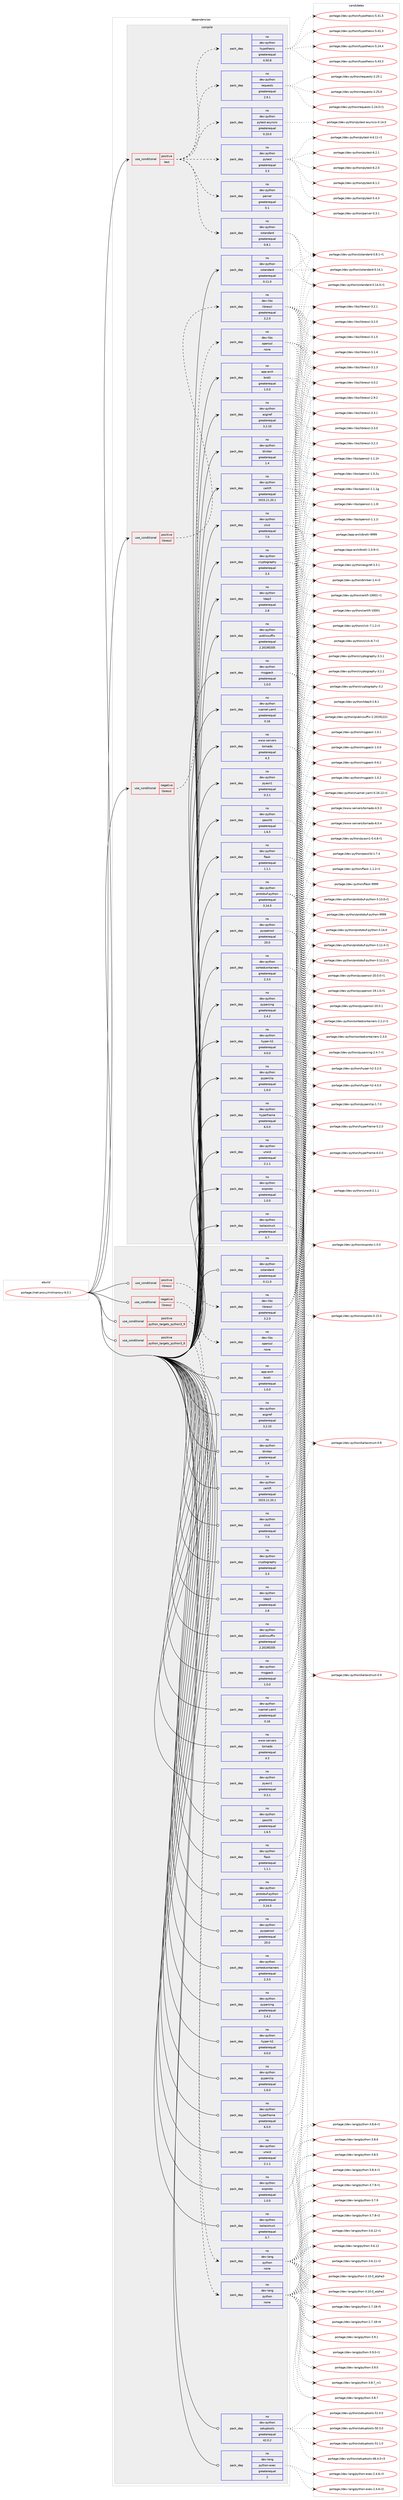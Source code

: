 digraph prolog {

# *************
# Graph options
# *************

newrank=true;
concentrate=true;
compound=true;
graph [rankdir=LR,fontname=Helvetica,fontsize=10,ranksep=1.5];#, ranksep=2.5, nodesep=0.2];
edge  [arrowhead=vee];
node  [fontname=Helvetica,fontsize=10];

# **********
# The ebuild
# **********

subgraph cluster_leftcol {
color=gray;
rank=same;
label=<<i>ebuild</i>>;
id [label="portage://net-proxy/mitmproxy-6.0.1", color=red, width=4, href="../net-proxy/mitmproxy-6.0.1.svg"];
}

# ****************
# The dependencies
# ****************

subgraph cluster_midcol {
color=gray;
label=<<i>dependencies</i>>;
subgraph cluster_compile {
fillcolor="#eeeeee";
style=filled;
label=<<i>compile</i>>;
subgraph cond1724 {
dependency6784 [label=<<TABLE BORDER="0" CELLBORDER="1" CELLSPACING="0" CELLPADDING="4"><TR><TD ROWSPAN="3" CELLPADDING="10">use_conditional</TD></TR><TR><TD>negative</TD></TR><TR><TD>libressl</TD></TR></TABLE>>, shape=none, color=red];
subgraph pack4977 {
dependency6785 [label=<<TABLE BORDER="0" CELLBORDER="1" CELLSPACING="0" CELLPADDING="4" WIDTH="220"><TR><TD ROWSPAN="6" CELLPADDING="30">pack_dep</TD></TR><TR><TD WIDTH="110">no</TD></TR><TR><TD>dev-libs</TD></TR><TR><TD>openssl</TD></TR><TR><TD>none</TD></TR><TR><TD></TD></TR></TABLE>>, shape=none, color=blue];
}
dependency6784:e -> dependency6785:w [weight=20,style="dashed",arrowhead="vee"];
}
id:e -> dependency6784:w [weight=20,style="solid",arrowhead="vee"];
subgraph cond1725 {
dependency6786 [label=<<TABLE BORDER="0" CELLBORDER="1" CELLSPACING="0" CELLPADDING="4"><TR><TD ROWSPAN="3" CELLPADDING="10">use_conditional</TD></TR><TR><TD>positive</TD></TR><TR><TD>libressl</TD></TR></TABLE>>, shape=none, color=red];
subgraph pack4978 {
dependency6787 [label=<<TABLE BORDER="0" CELLBORDER="1" CELLSPACING="0" CELLPADDING="4" WIDTH="220"><TR><TD ROWSPAN="6" CELLPADDING="30">pack_dep</TD></TR><TR><TD WIDTH="110">no</TD></TR><TR><TD>dev-libs</TD></TR><TR><TD>libressl</TD></TR><TR><TD>greaterequal</TD></TR><TR><TD>3.2.0</TD></TR></TABLE>>, shape=none, color=blue];
}
dependency6786:e -> dependency6787:w [weight=20,style="dashed",arrowhead="vee"];
}
id:e -> dependency6786:w [weight=20,style="solid",arrowhead="vee"];
subgraph cond1726 {
dependency6788 [label=<<TABLE BORDER="0" CELLBORDER="1" CELLSPACING="0" CELLPADDING="4"><TR><TD ROWSPAN="3" CELLPADDING="10">use_conditional</TD></TR><TR><TD>positive</TD></TR><TR><TD>test</TD></TR></TABLE>>, shape=none, color=red];
subgraph pack4979 {
dependency6789 [label=<<TABLE BORDER="0" CELLBORDER="1" CELLSPACING="0" CELLPADDING="4" WIDTH="220"><TR><TD ROWSPAN="6" CELLPADDING="30">pack_dep</TD></TR><TR><TD WIDTH="110">no</TD></TR><TR><TD>dev-python</TD></TR><TR><TD>hypothesis</TD></TR><TR><TD>greaterequal</TD></TR><TR><TD>4.50.8</TD></TR></TABLE>>, shape=none, color=blue];
}
dependency6788:e -> dependency6789:w [weight=20,style="dashed",arrowhead="vee"];
subgraph pack4980 {
dependency6790 [label=<<TABLE BORDER="0" CELLBORDER="1" CELLSPACING="0" CELLPADDING="4" WIDTH="220"><TR><TD ROWSPAN="6" CELLPADDING="30">pack_dep</TD></TR><TR><TD WIDTH="110">no</TD></TR><TR><TD>dev-python</TD></TR><TR><TD>parver</TD></TR><TR><TD>greaterequal</TD></TR><TR><TD>0.1</TD></TR></TABLE>>, shape=none, color=blue];
}
dependency6788:e -> dependency6790:w [weight=20,style="dashed",arrowhead="vee"];
subgraph pack4981 {
dependency6791 [label=<<TABLE BORDER="0" CELLBORDER="1" CELLSPACING="0" CELLPADDING="4" WIDTH="220"><TR><TD ROWSPAN="6" CELLPADDING="30">pack_dep</TD></TR><TR><TD WIDTH="110">no</TD></TR><TR><TD>dev-python</TD></TR><TR><TD>pytest</TD></TR><TR><TD>greaterequal</TD></TR><TR><TD>3.3</TD></TR></TABLE>>, shape=none, color=blue];
}
dependency6788:e -> dependency6791:w [weight=20,style="dashed",arrowhead="vee"];
subgraph pack4982 {
dependency6792 [label=<<TABLE BORDER="0" CELLBORDER="1" CELLSPACING="0" CELLPADDING="4" WIDTH="220"><TR><TD ROWSPAN="6" CELLPADDING="30">pack_dep</TD></TR><TR><TD WIDTH="110">no</TD></TR><TR><TD>dev-python</TD></TR><TR><TD>pytest-asyncio</TD></TR><TR><TD>greaterequal</TD></TR><TR><TD>0.10.0</TD></TR></TABLE>>, shape=none, color=blue];
}
dependency6788:e -> dependency6792:w [weight=20,style="dashed",arrowhead="vee"];
subgraph pack4983 {
dependency6793 [label=<<TABLE BORDER="0" CELLBORDER="1" CELLSPACING="0" CELLPADDING="4" WIDTH="220"><TR><TD ROWSPAN="6" CELLPADDING="30">pack_dep</TD></TR><TR><TD WIDTH="110">no</TD></TR><TR><TD>dev-python</TD></TR><TR><TD>requests</TD></TR><TR><TD>greaterequal</TD></TR><TR><TD>2.9.1</TD></TR></TABLE>>, shape=none, color=blue];
}
dependency6788:e -> dependency6793:w [weight=20,style="dashed",arrowhead="vee"];
subgraph pack4984 {
dependency6794 [label=<<TABLE BORDER="0" CELLBORDER="1" CELLSPACING="0" CELLPADDING="4" WIDTH="220"><TR><TD ROWSPAN="6" CELLPADDING="30">pack_dep</TD></TR><TR><TD WIDTH="110">no</TD></TR><TR><TD>dev-python</TD></TR><TR><TD>zstandard</TD></TR><TR><TD>greaterequal</TD></TR><TR><TD>0.8.1</TD></TR></TABLE>>, shape=none, color=blue];
}
dependency6788:e -> dependency6794:w [weight=20,style="dashed",arrowhead="vee"];
}
id:e -> dependency6788:w [weight=20,style="solid",arrowhead="vee"];
subgraph pack4985 {
dependency6795 [label=<<TABLE BORDER="0" CELLBORDER="1" CELLSPACING="0" CELLPADDING="4" WIDTH="220"><TR><TD ROWSPAN="6" CELLPADDING="30">pack_dep</TD></TR><TR><TD WIDTH="110">no</TD></TR><TR><TD>app-arch</TD></TR><TR><TD>brotli</TD></TR><TR><TD>greaterequal</TD></TR><TR><TD>1.0.0</TD></TR></TABLE>>, shape=none, color=blue];
}
id:e -> dependency6795:w [weight=20,style="solid",arrowhead="vee"];
subgraph pack4986 {
dependency6796 [label=<<TABLE BORDER="0" CELLBORDER="1" CELLSPACING="0" CELLPADDING="4" WIDTH="220"><TR><TD ROWSPAN="6" CELLPADDING="30">pack_dep</TD></TR><TR><TD WIDTH="110">no</TD></TR><TR><TD>dev-python</TD></TR><TR><TD>asgiref</TD></TR><TR><TD>greaterequal</TD></TR><TR><TD>3.2.10</TD></TR></TABLE>>, shape=none, color=blue];
}
id:e -> dependency6796:w [weight=20,style="solid",arrowhead="vee"];
subgraph pack4987 {
dependency6797 [label=<<TABLE BORDER="0" CELLBORDER="1" CELLSPACING="0" CELLPADDING="4" WIDTH="220"><TR><TD ROWSPAN="6" CELLPADDING="30">pack_dep</TD></TR><TR><TD WIDTH="110">no</TD></TR><TR><TD>dev-python</TD></TR><TR><TD>blinker</TD></TR><TR><TD>greaterequal</TD></TR><TR><TD>1.4</TD></TR></TABLE>>, shape=none, color=blue];
}
id:e -> dependency6797:w [weight=20,style="solid",arrowhead="vee"];
subgraph pack4988 {
dependency6798 [label=<<TABLE BORDER="0" CELLBORDER="1" CELLSPACING="0" CELLPADDING="4" WIDTH="220"><TR><TD ROWSPAN="6" CELLPADDING="30">pack_dep</TD></TR><TR><TD WIDTH="110">no</TD></TR><TR><TD>dev-python</TD></TR><TR><TD>certifi</TD></TR><TR><TD>greaterequal</TD></TR><TR><TD>2015.11.20.1</TD></TR></TABLE>>, shape=none, color=blue];
}
id:e -> dependency6798:w [weight=20,style="solid",arrowhead="vee"];
subgraph pack4989 {
dependency6799 [label=<<TABLE BORDER="0" CELLBORDER="1" CELLSPACING="0" CELLPADDING="4" WIDTH="220"><TR><TD ROWSPAN="6" CELLPADDING="30">pack_dep</TD></TR><TR><TD WIDTH="110">no</TD></TR><TR><TD>dev-python</TD></TR><TR><TD>click</TD></TR><TR><TD>greaterequal</TD></TR><TR><TD>7.0</TD></TR></TABLE>>, shape=none, color=blue];
}
id:e -> dependency6799:w [weight=20,style="solid",arrowhead="vee"];
subgraph pack4990 {
dependency6800 [label=<<TABLE BORDER="0" CELLBORDER="1" CELLSPACING="0" CELLPADDING="4" WIDTH="220"><TR><TD ROWSPAN="6" CELLPADDING="30">pack_dep</TD></TR><TR><TD WIDTH="110">no</TD></TR><TR><TD>dev-python</TD></TR><TR><TD>cryptography</TD></TR><TR><TD>greaterequal</TD></TR><TR><TD>3.3</TD></TR></TABLE>>, shape=none, color=blue];
}
id:e -> dependency6800:w [weight=20,style="solid",arrowhead="vee"];
subgraph pack4991 {
dependency6801 [label=<<TABLE BORDER="0" CELLBORDER="1" CELLSPACING="0" CELLPADDING="4" WIDTH="220"><TR><TD ROWSPAN="6" CELLPADDING="30">pack_dep</TD></TR><TR><TD WIDTH="110">no</TD></TR><TR><TD>dev-python</TD></TR><TR><TD>flask</TD></TR><TR><TD>greaterequal</TD></TR><TR><TD>1.1.1</TD></TR></TABLE>>, shape=none, color=blue];
}
id:e -> dependency6801:w [weight=20,style="solid",arrowhead="vee"];
subgraph pack4992 {
dependency6802 [label=<<TABLE BORDER="0" CELLBORDER="1" CELLSPACING="0" CELLPADDING="4" WIDTH="220"><TR><TD ROWSPAN="6" CELLPADDING="30">pack_dep</TD></TR><TR><TD WIDTH="110">no</TD></TR><TR><TD>dev-python</TD></TR><TR><TD>hyper-h2</TD></TR><TR><TD>greaterequal</TD></TR><TR><TD>4.0.0</TD></TR></TABLE>>, shape=none, color=blue];
}
id:e -> dependency6802:w [weight=20,style="solid",arrowhead="vee"];
subgraph pack4993 {
dependency6803 [label=<<TABLE BORDER="0" CELLBORDER="1" CELLSPACING="0" CELLPADDING="4" WIDTH="220"><TR><TD ROWSPAN="6" CELLPADDING="30">pack_dep</TD></TR><TR><TD WIDTH="110">no</TD></TR><TR><TD>dev-python</TD></TR><TR><TD>hyperframe</TD></TR><TR><TD>greaterequal</TD></TR><TR><TD>6.0.0</TD></TR></TABLE>>, shape=none, color=blue];
}
id:e -> dependency6803:w [weight=20,style="solid",arrowhead="vee"];
subgraph pack4994 {
dependency6804 [label=<<TABLE BORDER="0" CELLBORDER="1" CELLSPACING="0" CELLPADDING="4" WIDTH="220"><TR><TD ROWSPAN="6" CELLPADDING="30">pack_dep</TD></TR><TR><TD WIDTH="110">no</TD></TR><TR><TD>dev-python</TD></TR><TR><TD>kaitaistruct</TD></TR><TR><TD>greaterequal</TD></TR><TR><TD>0.7</TD></TR></TABLE>>, shape=none, color=blue];
}
id:e -> dependency6804:w [weight=20,style="solid",arrowhead="vee"];
subgraph pack4995 {
dependency6805 [label=<<TABLE BORDER="0" CELLBORDER="1" CELLSPACING="0" CELLPADDING="4" WIDTH="220"><TR><TD ROWSPAN="6" CELLPADDING="30">pack_dep</TD></TR><TR><TD WIDTH="110">no</TD></TR><TR><TD>dev-python</TD></TR><TR><TD>ldap3</TD></TR><TR><TD>greaterequal</TD></TR><TR><TD>2.8</TD></TR></TABLE>>, shape=none, color=blue];
}
id:e -> dependency6805:w [weight=20,style="solid",arrowhead="vee"];
subgraph pack4996 {
dependency6806 [label=<<TABLE BORDER="0" CELLBORDER="1" CELLSPACING="0" CELLPADDING="4" WIDTH="220"><TR><TD ROWSPAN="6" CELLPADDING="30">pack_dep</TD></TR><TR><TD WIDTH="110">no</TD></TR><TR><TD>dev-python</TD></TR><TR><TD>msgpack</TD></TR><TR><TD>greaterequal</TD></TR><TR><TD>1.0.0</TD></TR></TABLE>>, shape=none, color=blue];
}
id:e -> dependency6806:w [weight=20,style="solid",arrowhead="vee"];
subgraph pack4997 {
dependency6807 [label=<<TABLE BORDER="0" CELLBORDER="1" CELLSPACING="0" CELLPADDING="4" WIDTH="220"><TR><TD ROWSPAN="6" CELLPADDING="30">pack_dep</TD></TR><TR><TD WIDTH="110">no</TD></TR><TR><TD>dev-python</TD></TR><TR><TD>passlib</TD></TR><TR><TD>greaterequal</TD></TR><TR><TD>1.6.5</TD></TR></TABLE>>, shape=none, color=blue];
}
id:e -> dependency6807:w [weight=20,style="solid",arrowhead="vee"];
subgraph pack4998 {
dependency6808 [label=<<TABLE BORDER="0" CELLBORDER="1" CELLSPACING="0" CELLPADDING="4" WIDTH="220"><TR><TD ROWSPAN="6" CELLPADDING="30">pack_dep</TD></TR><TR><TD WIDTH="110">no</TD></TR><TR><TD>dev-python</TD></TR><TR><TD>protobuf-python</TD></TR><TR><TD>greaterequal</TD></TR><TR><TD>3.14.0</TD></TR></TABLE>>, shape=none, color=blue];
}
id:e -> dependency6808:w [weight=20,style="solid",arrowhead="vee"];
subgraph pack4999 {
dependency6809 [label=<<TABLE BORDER="0" CELLBORDER="1" CELLSPACING="0" CELLPADDING="4" WIDTH="220"><TR><TD ROWSPAN="6" CELLPADDING="30">pack_dep</TD></TR><TR><TD WIDTH="110">no</TD></TR><TR><TD>dev-python</TD></TR><TR><TD>publicsuffix</TD></TR><TR><TD>greaterequal</TD></TR><TR><TD>2.20190205</TD></TR></TABLE>>, shape=none, color=blue];
}
id:e -> dependency6809:w [weight=20,style="solid",arrowhead="vee"];
subgraph pack5000 {
dependency6810 [label=<<TABLE BORDER="0" CELLBORDER="1" CELLSPACING="0" CELLPADDING="4" WIDTH="220"><TR><TD ROWSPAN="6" CELLPADDING="30">pack_dep</TD></TR><TR><TD WIDTH="110">no</TD></TR><TR><TD>dev-python</TD></TR><TR><TD>pyasn1</TD></TR><TR><TD>greaterequal</TD></TR><TR><TD>0.3.1</TD></TR></TABLE>>, shape=none, color=blue];
}
id:e -> dependency6810:w [weight=20,style="solid",arrowhead="vee"];
subgraph pack5001 {
dependency6811 [label=<<TABLE BORDER="0" CELLBORDER="1" CELLSPACING="0" CELLPADDING="4" WIDTH="220"><TR><TD ROWSPAN="6" CELLPADDING="30">pack_dep</TD></TR><TR><TD WIDTH="110">no</TD></TR><TR><TD>dev-python</TD></TR><TR><TD>pyopenssl</TD></TR><TR><TD>greaterequal</TD></TR><TR><TD>20.0</TD></TR></TABLE>>, shape=none, color=blue];
}
id:e -> dependency6811:w [weight=20,style="solid",arrowhead="vee"];
subgraph pack5002 {
dependency6812 [label=<<TABLE BORDER="0" CELLBORDER="1" CELLSPACING="0" CELLPADDING="4" WIDTH="220"><TR><TD ROWSPAN="6" CELLPADDING="30">pack_dep</TD></TR><TR><TD WIDTH="110">no</TD></TR><TR><TD>dev-python</TD></TR><TR><TD>pyparsing</TD></TR><TR><TD>greaterequal</TD></TR><TR><TD>2.4.2</TD></TR></TABLE>>, shape=none, color=blue];
}
id:e -> dependency6812:w [weight=20,style="solid",arrowhead="vee"];
subgraph pack5003 {
dependency6813 [label=<<TABLE BORDER="0" CELLBORDER="1" CELLSPACING="0" CELLPADDING="4" WIDTH="220"><TR><TD ROWSPAN="6" CELLPADDING="30">pack_dep</TD></TR><TR><TD WIDTH="110">no</TD></TR><TR><TD>dev-python</TD></TR><TR><TD>pyperclip</TD></TR><TR><TD>greaterequal</TD></TR><TR><TD>1.6.0</TD></TR></TABLE>>, shape=none, color=blue];
}
id:e -> dependency6813:w [weight=20,style="solid",arrowhead="vee"];
subgraph pack5004 {
dependency6814 [label=<<TABLE BORDER="0" CELLBORDER="1" CELLSPACING="0" CELLPADDING="4" WIDTH="220"><TR><TD ROWSPAN="6" CELLPADDING="30">pack_dep</TD></TR><TR><TD WIDTH="110">no</TD></TR><TR><TD>dev-python</TD></TR><TR><TD>ruamel-yaml</TD></TR><TR><TD>greaterequal</TD></TR><TR><TD>0.16</TD></TR></TABLE>>, shape=none, color=blue];
}
id:e -> dependency6814:w [weight=20,style="solid",arrowhead="vee"];
subgraph pack5005 {
dependency6815 [label=<<TABLE BORDER="0" CELLBORDER="1" CELLSPACING="0" CELLPADDING="4" WIDTH="220"><TR><TD ROWSPAN="6" CELLPADDING="30">pack_dep</TD></TR><TR><TD WIDTH="110">no</TD></TR><TR><TD>dev-python</TD></TR><TR><TD>sortedcontainers</TD></TR><TR><TD>greaterequal</TD></TR><TR><TD>2.3.0</TD></TR></TABLE>>, shape=none, color=blue];
}
id:e -> dependency6815:w [weight=20,style="solid",arrowhead="vee"];
subgraph pack5006 {
dependency6816 [label=<<TABLE BORDER="0" CELLBORDER="1" CELLSPACING="0" CELLPADDING="4" WIDTH="220"><TR><TD ROWSPAN="6" CELLPADDING="30">pack_dep</TD></TR><TR><TD WIDTH="110">no</TD></TR><TR><TD>dev-python</TD></TR><TR><TD>urwid</TD></TR><TR><TD>greaterequal</TD></TR><TR><TD>2.1.1</TD></TR></TABLE>>, shape=none, color=blue];
}
id:e -> dependency6816:w [weight=20,style="solid",arrowhead="vee"];
subgraph pack5007 {
dependency6817 [label=<<TABLE BORDER="0" CELLBORDER="1" CELLSPACING="0" CELLPADDING="4" WIDTH="220"><TR><TD ROWSPAN="6" CELLPADDING="30">pack_dep</TD></TR><TR><TD WIDTH="110">no</TD></TR><TR><TD>dev-python</TD></TR><TR><TD>wsproto</TD></TR><TR><TD>greaterequal</TD></TR><TR><TD>1.0.0</TD></TR></TABLE>>, shape=none, color=blue];
}
id:e -> dependency6817:w [weight=20,style="solid",arrowhead="vee"];
subgraph pack5008 {
dependency6818 [label=<<TABLE BORDER="0" CELLBORDER="1" CELLSPACING="0" CELLPADDING="4" WIDTH="220"><TR><TD ROWSPAN="6" CELLPADDING="30">pack_dep</TD></TR><TR><TD WIDTH="110">no</TD></TR><TR><TD>dev-python</TD></TR><TR><TD>zstandard</TD></TR><TR><TD>greaterequal</TD></TR><TR><TD>0.11.0</TD></TR></TABLE>>, shape=none, color=blue];
}
id:e -> dependency6818:w [weight=20,style="solid",arrowhead="vee"];
subgraph pack5009 {
dependency6819 [label=<<TABLE BORDER="0" CELLBORDER="1" CELLSPACING="0" CELLPADDING="4" WIDTH="220"><TR><TD ROWSPAN="6" CELLPADDING="30">pack_dep</TD></TR><TR><TD WIDTH="110">no</TD></TR><TR><TD>www-servers</TD></TR><TR><TD>tornado</TD></TR><TR><TD>greaterequal</TD></TR><TR><TD>4.3</TD></TR></TABLE>>, shape=none, color=blue];
}
id:e -> dependency6819:w [weight=20,style="solid",arrowhead="vee"];
}
subgraph cluster_compileandrun {
fillcolor="#eeeeee";
style=filled;
label=<<i>compile and run</i>>;
}
subgraph cluster_run {
fillcolor="#eeeeee";
style=filled;
label=<<i>run</i>>;
subgraph cond1727 {
dependency6820 [label=<<TABLE BORDER="0" CELLBORDER="1" CELLSPACING="0" CELLPADDING="4"><TR><TD ROWSPAN="3" CELLPADDING="10">use_conditional</TD></TR><TR><TD>negative</TD></TR><TR><TD>libressl</TD></TR></TABLE>>, shape=none, color=red];
subgraph pack5010 {
dependency6821 [label=<<TABLE BORDER="0" CELLBORDER="1" CELLSPACING="0" CELLPADDING="4" WIDTH="220"><TR><TD ROWSPAN="6" CELLPADDING="30">pack_dep</TD></TR><TR><TD WIDTH="110">no</TD></TR><TR><TD>dev-libs</TD></TR><TR><TD>openssl</TD></TR><TR><TD>none</TD></TR><TR><TD></TD></TR></TABLE>>, shape=none, color=blue];
}
dependency6820:e -> dependency6821:w [weight=20,style="dashed",arrowhead="vee"];
}
id:e -> dependency6820:w [weight=20,style="solid",arrowhead="odot"];
subgraph cond1728 {
dependency6822 [label=<<TABLE BORDER="0" CELLBORDER="1" CELLSPACING="0" CELLPADDING="4"><TR><TD ROWSPAN="3" CELLPADDING="10">use_conditional</TD></TR><TR><TD>positive</TD></TR><TR><TD>libressl</TD></TR></TABLE>>, shape=none, color=red];
subgraph pack5011 {
dependency6823 [label=<<TABLE BORDER="0" CELLBORDER="1" CELLSPACING="0" CELLPADDING="4" WIDTH="220"><TR><TD ROWSPAN="6" CELLPADDING="30">pack_dep</TD></TR><TR><TD WIDTH="110">no</TD></TR><TR><TD>dev-libs</TD></TR><TR><TD>libressl</TD></TR><TR><TD>greaterequal</TD></TR><TR><TD>3.2.0</TD></TR></TABLE>>, shape=none, color=blue];
}
dependency6822:e -> dependency6823:w [weight=20,style="dashed",arrowhead="vee"];
}
id:e -> dependency6822:w [weight=20,style="solid",arrowhead="odot"];
subgraph cond1729 {
dependency6824 [label=<<TABLE BORDER="0" CELLBORDER="1" CELLSPACING="0" CELLPADDING="4"><TR><TD ROWSPAN="3" CELLPADDING="10">use_conditional</TD></TR><TR><TD>positive</TD></TR><TR><TD>python_targets_python3_8</TD></TR></TABLE>>, shape=none, color=red];
subgraph pack5012 {
dependency6825 [label=<<TABLE BORDER="0" CELLBORDER="1" CELLSPACING="0" CELLPADDING="4" WIDTH="220"><TR><TD ROWSPAN="6" CELLPADDING="30">pack_dep</TD></TR><TR><TD WIDTH="110">no</TD></TR><TR><TD>dev-lang</TD></TR><TR><TD>python</TD></TR><TR><TD>none</TD></TR><TR><TD></TD></TR></TABLE>>, shape=none, color=blue];
}
dependency6824:e -> dependency6825:w [weight=20,style="dashed",arrowhead="vee"];
}
id:e -> dependency6824:w [weight=20,style="solid",arrowhead="odot"];
subgraph cond1730 {
dependency6826 [label=<<TABLE BORDER="0" CELLBORDER="1" CELLSPACING="0" CELLPADDING="4"><TR><TD ROWSPAN="3" CELLPADDING="10">use_conditional</TD></TR><TR><TD>positive</TD></TR><TR><TD>python_targets_python3_9</TD></TR></TABLE>>, shape=none, color=red];
subgraph pack5013 {
dependency6827 [label=<<TABLE BORDER="0" CELLBORDER="1" CELLSPACING="0" CELLPADDING="4" WIDTH="220"><TR><TD ROWSPAN="6" CELLPADDING="30">pack_dep</TD></TR><TR><TD WIDTH="110">no</TD></TR><TR><TD>dev-lang</TD></TR><TR><TD>python</TD></TR><TR><TD>none</TD></TR><TR><TD></TD></TR></TABLE>>, shape=none, color=blue];
}
dependency6826:e -> dependency6827:w [weight=20,style="dashed",arrowhead="vee"];
}
id:e -> dependency6826:w [weight=20,style="solid",arrowhead="odot"];
subgraph pack5014 {
dependency6828 [label=<<TABLE BORDER="0" CELLBORDER="1" CELLSPACING="0" CELLPADDING="4" WIDTH="220"><TR><TD ROWSPAN="6" CELLPADDING="30">pack_dep</TD></TR><TR><TD WIDTH="110">no</TD></TR><TR><TD>app-arch</TD></TR><TR><TD>brotli</TD></TR><TR><TD>greaterequal</TD></TR><TR><TD>1.0.0</TD></TR></TABLE>>, shape=none, color=blue];
}
id:e -> dependency6828:w [weight=20,style="solid",arrowhead="odot"];
subgraph pack5015 {
dependency6829 [label=<<TABLE BORDER="0" CELLBORDER="1" CELLSPACING="0" CELLPADDING="4" WIDTH="220"><TR><TD ROWSPAN="6" CELLPADDING="30">pack_dep</TD></TR><TR><TD WIDTH="110">no</TD></TR><TR><TD>dev-lang</TD></TR><TR><TD>python-exec</TD></TR><TR><TD>greaterequal</TD></TR><TR><TD>2</TD></TR></TABLE>>, shape=none, color=blue];
}
id:e -> dependency6829:w [weight=20,style="solid",arrowhead="odot"];
subgraph pack5016 {
dependency6830 [label=<<TABLE BORDER="0" CELLBORDER="1" CELLSPACING="0" CELLPADDING="4" WIDTH="220"><TR><TD ROWSPAN="6" CELLPADDING="30">pack_dep</TD></TR><TR><TD WIDTH="110">no</TD></TR><TR><TD>dev-python</TD></TR><TR><TD>asgiref</TD></TR><TR><TD>greaterequal</TD></TR><TR><TD>3.2.10</TD></TR></TABLE>>, shape=none, color=blue];
}
id:e -> dependency6830:w [weight=20,style="solid",arrowhead="odot"];
subgraph pack5017 {
dependency6831 [label=<<TABLE BORDER="0" CELLBORDER="1" CELLSPACING="0" CELLPADDING="4" WIDTH="220"><TR><TD ROWSPAN="6" CELLPADDING="30">pack_dep</TD></TR><TR><TD WIDTH="110">no</TD></TR><TR><TD>dev-python</TD></TR><TR><TD>blinker</TD></TR><TR><TD>greaterequal</TD></TR><TR><TD>1.4</TD></TR></TABLE>>, shape=none, color=blue];
}
id:e -> dependency6831:w [weight=20,style="solid",arrowhead="odot"];
subgraph pack5018 {
dependency6832 [label=<<TABLE BORDER="0" CELLBORDER="1" CELLSPACING="0" CELLPADDING="4" WIDTH="220"><TR><TD ROWSPAN="6" CELLPADDING="30">pack_dep</TD></TR><TR><TD WIDTH="110">no</TD></TR><TR><TD>dev-python</TD></TR><TR><TD>certifi</TD></TR><TR><TD>greaterequal</TD></TR><TR><TD>2015.11.20.1</TD></TR></TABLE>>, shape=none, color=blue];
}
id:e -> dependency6832:w [weight=20,style="solid",arrowhead="odot"];
subgraph pack5019 {
dependency6833 [label=<<TABLE BORDER="0" CELLBORDER="1" CELLSPACING="0" CELLPADDING="4" WIDTH="220"><TR><TD ROWSPAN="6" CELLPADDING="30">pack_dep</TD></TR><TR><TD WIDTH="110">no</TD></TR><TR><TD>dev-python</TD></TR><TR><TD>click</TD></TR><TR><TD>greaterequal</TD></TR><TR><TD>7.0</TD></TR></TABLE>>, shape=none, color=blue];
}
id:e -> dependency6833:w [weight=20,style="solid",arrowhead="odot"];
subgraph pack5020 {
dependency6834 [label=<<TABLE BORDER="0" CELLBORDER="1" CELLSPACING="0" CELLPADDING="4" WIDTH="220"><TR><TD ROWSPAN="6" CELLPADDING="30">pack_dep</TD></TR><TR><TD WIDTH="110">no</TD></TR><TR><TD>dev-python</TD></TR><TR><TD>cryptography</TD></TR><TR><TD>greaterequal</TD></TR><TR><TD>3.3</TD></TR></TABLE>>, shape=none, color=blue];
}
id:e -> dependency6834:w [weight=20,style="solid",arrowhead="odot"];
subgraph pack5021 {
dependency6835 [label=<<TABLE BORDER="0" CELLBORDER="1" CELLSPACING="0" CELLPADDING="4" WIDTH="220"><TR><TD ROWSPAN="6" CELLPADDING="30">pack_dep</TD></TR><TR><TD WIDTH="110">no</TD></TR><TR><TD>dev-python</TD></TR><TR><TD>flask</TD></TR><TR><TD>greaterequal</TD></TR><TR><TD>1.1.1</TD></TR></TABLE>>, shape=none, color=blue];
}
id:e -> dependency6835:w [weight=20,style="solid",arrowhead="odot"];
subgraph pack5022 {
dependency6836 [label=<<TABLE BORDER="0" CELLBORDER="1" CELLSPACING="0" CELLPADDING="4" WIDTH="220"><TR><TD ROWSPAN="6" CELLPADDING="30">pack_dep</TD></TR><TR><TD WIDTH="110">no</TD></TR><TR><TD>dev-python</TD></TR><TR><TD>hyper-h2</TD></TR><TR><TD>greaterequal</TD></TR><TR><TD>4.0.0</TD></TR></TABLE>>, shape=none, color=blue];
}
id:e -> dependency6836:w [weight=20,style="solid",arrowhead="odot"];
subgraph pack5023 {
dependency6837 [label=<<TABLE BORDER="0" CELLBORDER="1" CELLSPACING="0" CELLPADDING="4" WIDTH="220"><TR><TD ROWSPAN="6" CELLPADDING="30">pack_dep</TD></TR><TR><TD WIDTH="110">no</TD></TR><TR><TD>dev-python</TD></TR><TR><TD>hyperframe</TD></TR><TR><TD>greaterequal</TD></TR><TR><TD>6.0.0</TD></TR></TABLE>>, shape=none, color=blue];
}
id:e -> dependency6837:w [weight=20,style="solid",arrowhead="odot"];
subgraph pack5024 {
dependency6838 [label=<<TABLE BORDER="0" CELLBORDER="1" CELLSPACING="0" CELLPADDING="4" WIDTH="220"><TR><TD ROWSPAN="6" CELLPADDING="30">pack_dep</TD></TR><TR><TD WIDTH="110">no</TD></TR><TR><TD>dev-python</TD></TR><TR><TD>kaitaistruct</TD></TR><TR><TD>greaterequal</TD></TR><TR><TD>0.7</TD></TR></TABLE>>, shape=none, color=blue];
}
id:e -> dependency6838:w [weight=20,style="solid",arrowhead="odot"];
subgraph pack5025 {
dependency6839 [label=<<TABLE BORDER="0" CELLBORDER="1" CELLSPACING="0" CELLPADDING="4" WIDTH="220"><TR><TD ROWSPAN="6" CELLPADDING="30">pack_dep</TD></TR><TR><TD WIDTH="110">no</TD></TR><TR><TD>dev-python</TD></TR><TR><TD>ldap3</TD></TR><TR><TD>greaterequal</TD></TR><TR><TD>2.8</TD></TR></TABLE>>, shape=none, color=blue];
}
id:e -> dependency6839:w [weight=20,style="solid",arrowhead="odot"];
subgraph pack5026 {
dependency6840 [label=<<TABLE BORDER="0" CELLBORDER="1" CELLSPACING="0" CELLPADDING="4" WIDTH="220"><TR><TD ROWSPAN="6" CELLPADDING="30">pack_dep</TD></TR><TR><TD WIDTH="110">no</TD></TR><TR><TD>dev-python</TD></TR><TR><TD>msgpack</TD></TR><TR><TD>greaterequal</TD></TR><TR><TD>1.0.0</TD></TR></TABLE>>, shape=none, color=blue];
}
id:e -> dependency6840:w [weight=20,style="solid",arrowhead="odot"];
subgraph pack5027 {
dependency6841 [label=<<TABLE BORDER="0" CELLBORDER="1" CELLSPACING="0" CELLPADDING="4" WIDTH="220"><TR><TD ROWSPAN="6" CELLPADDING="30">pack_dep</TD></TR><TR><TD WIDTH="110">no</TD></TR><TR><TD>dev-python</TD></TR><TR><TD>passlib</TD></TR><TR><TD>greaterequal</TD></TR><TR><TD>1.6.5</TD></TR></TABLE>>, shape=none, color=blue];
}
id:e -> dependency6841:w [weight=20,style="solid",arrowhead="odot"];
subgraph pack5028 {
dependency6842 [label=<<TABLE BORDER="0" CELLBORDER="1" CELLSPACING="0" CELLPADDING="4" WIDTH="220"><TR><TD ROWSPAN="6" CELLPADDING="30">pack_dep</TD></TR><TR><TD WIDTH="110">no</TD></TR><TR><TD>dev-python</TD></TR><TR><TD>protobuf-python</TD></TR><TR><TD>greaterequal</TD></TR><TR><TD>3.14.0</TD></TR></TABLE>>, shape=none, color=blue];
}
id:e -> dependency6842:w [weight=20,style="solid",arrowhead="odot"];
subgraph pack5029 {
dependency6843 [label=<<TABLE BORDER="0" CELLBORDER="1" CELLSPACING="0" CELLPADDING="4" WIDTH="220"><TR><TD ROWSPAN="6" CELLPADDING="30">pack_dep</TD></TR><TR><TD WIDTH="110">no</TD></TR><TR><TD>dev-python</TD></TR><TR><TD>publicsuffix</TD></TR><TR><TD>greaterequal</TD></TR><TR><TD>2.20190205</TD></TR></TABLE>>, shape=none, color=blue];
}
id:e -> dependency6843:w [weight=20,style="solid",arrowhead="odot"];
subgraph pack5030 {
dependency6844 [label=<<TABLE BORDER="0" CELLBORDER="1" CELLSPACING="0" CELLPADDING="4" WIDTH="220"><TR><TD ROWSPAN="6" CELLPADDING="30">pack_dep</TD></TR><TR><TD WIDTH="110">no</TD></TR><TR><TD>dev-python</TD></TR><TR><TD>pyasn1</TD></TR><TR><TD>greaterequal</TD></TR><TR><TD>0.3.1</TD></TR></TABLE>>, shape=none, color=blue];
}
id:e -> dependency6844:w [weight=20,style="solid",arrowhead="odot"];
subgraph pack5031 {
dependency6845 [label=<<TABLE BORDER="0" CELLBORDER="1" CELLSPACING="0" CELLPADDING="4" WIDTH="220"><TR><TD ROWSPAN="6" CELLPADDING="30">pack_dep</TD></TR><TR><TD WIDTH="110">no</TD></TR><TR><TD>dev-python</TD></TR><TR><TD>pyopenssl</TD></TR><TR><TD>greaterequal</TD></TR><TR><TD>20.0</TD></TR></TABLE>>, shape=none, color=blue];
}
id:e -> dependency6845:w [weight=20,style="solid",arrowhead="odot"];
subgraph pack5032 {
dependency6846 [label=<<TABLE BORDER="0" CELLBORDER="1" CELLSPACING="0" CELLPADDING="4" WIDTH="220"><TR><TD ROWSPAN="6" CELLPADDING="30">pack_dep</TD></TR><TR><TD WIDTH="110">no</TD></TR><TR><TD>dev-python</TD></TR><TR><TD>pyparsing</TD></TR><TR><TD>greaterequal</TD></TR><TR><TD>2.4.2</TD></TR></TABLE>>, shape=none, color=blue];
}
id:e -> dependency6846:w [weight=20,style="solid",arrowhead="odot"];
subgraph pack5033 {
dependency6847 [label=<<TABLE BORDER="0" CELLBORDER="1" CELLSPACING="0" CELLPADDING="4" WIDTH="220"><TR><TD ROWSPAN="6" CELLPADDING="30">pack_dep</TD></TR><TR><TD WIDTH="110">no</TD></TR><TR><TD>dev-python</TD></TR><TR><TD>pyperclip</TD></TR><TR><TD>greaterequal</TD></TR><TR><TD>1.6.0</TD></TR></TABLE>>, shape=none, color=blue];
}
id:e -> dependency6847:w [weight=20,style="solid",arrowhead="odot"];
subgraph pack5034 {
dependency6848 [label=<<TABLE BORDER="0" CELLBORDER="1" CELLSPACING="0" CELLPADDING="4" WIDTH="220"><TR><TD ROWSPAN="6" CELLPADDING="30">pack_dep</TD></TR><TR><TD WIDTH="110">no</TD></TR><TR><TD>dev-python</TD></TR><TR><TD>ruamel-yaml</TD></TR><TR><TD>greaterequal</TD></TR><TR><TD>0.16</TD></TR></TABLE>>, shape=none, color=blue];
}
id:e -> dependency6848:w [weight=20,style="solid",arrowhead="odot"];
subgraph pack5035 {
dependency6849 [label=<<TABLE BORDER="0" CELLBORDER="1" CELLSPACING="0" CELLPADDING="4" WIDTH="220"><TR><TD ROWSPAN="6" CELLPADDING="30">pack_dep</TD></TR><TR><TD WIDTH="110">no</TD></TR><TR><TD>dev-python</TD></TR><TR><TD>setuptools</TD></TR><TR><TD>greaterequal</TD></TR><TR><TD>42.0.2</TD></TR></TABLE>>, shape=none, color=blue];
}
id:e -> dependency6849:w [weight=20,style="solid",arrowhead="odot"];
subgraph pack5036 {
dependency6850 [label=<<TABLE BORDER="0" CELLBORDER="1" CELLSPACING="0" CELLPADDING="4" WIDTH="220"><TR><TD ROWSPAN="6" CELLPADDING="30">pack_dep</TD></TR><TR><TD WIDTH="110">no</TD></TR><TR><TD>dev-python</TD></TR><TR><TD>sortedcontainers</TD></TR><TR><TD>greaterequal</TD></TR><TR><TD>2.3.0</TD></TR></TABLE>>, shape=none, color=blue];
}
id:e -> dependency6850:w [weight=20,style="solid",arrowhead="odot"];
subgraph pack5037 {
dependency6851 [label=<<TABLE BORDER="0" CELLBORDER="1" CELLSPACING="0" CELLPADDING="4" WIDTH="220"><TR><TD ROWSPAN="6" CELLPADDING="30">pack_dep</TD></TR><TR><TD WIDTH="110">no</TD></TR><TR><TD>dev-python</TD></TR><TR><TD>urwid</TD></TR><TR><TD>greaterequal</TD></TR><TR><TD>2.1.1</TD></TR></TABLE>>, shape=none, color=blue];
}
id:e -> dependency6851:w [weight=20,style="solid",arrowhead="odot"];
subgraph pack5038 {
dependency6852 [label=<<TABLE BORDER="0" CELLBORDER="1" CELLSPACING="0" CELLPADDING="4" WIDTH="220"><TR><TD ROWSPAN="6" CELLPADDING="30">pack_dep</TD></TR><TR><TD WIDTH="110">no</TD></TR><TR><TD>dev-python</TD></TR><TR><TD>wsproto</TD></TR><TR><TD>greaterequal</TD></TR><TR><TD>1.0.0</TD></TR></TABLE>>, shape=none, color=blue];
}
id:e -> dependency6852:w [weight=20,style="solid",arrowhead="odot"];
subgraph pack5039 {
dependency6853 [label=<<TABLE BORDER="0" CELLBORDER="1" CELLSPACING="0" CELLPADDING="4" WIDTH="220"><TR><TD ROWSPAN="6" CELLPADDING="30">pack_dep</TD></TR><TR><TD WIDTH="110">no</TD></TR><TR><TD>dev-python</TD></TR><TR><TD>zstandard</TD></TR><TR><TD>greaterequal</TD></TR><TR><TD>0.11.0</TD></TR></TABLE>>, shape=none, color=blue];
}
id:e -> dependency6853:w [weight=20,style="solid",arrowhead="odot"];
subgraph pack5040 {
dependency6854 [label=<<TABLE BORDER="0" CELLBORDER="1" CELLSPACING="0" CELLPADDING="4" WIDTH="220"><TR><TD ROWSPAN="6" CELLPADDING="30">pack_dep</TD></TR><TR><TD WIDTH="110">no</TD></TR><TR><TD>www-servers</TD></TR><TR><TD>tornado</TD></TR><TR><TD>greaterequal</TD></TR><TR><TD>4.3</TD></TR></TABLE>>, shape=none, color=blue];
}
id:e -> dependency6854:w [weight=20,style="solid",arrowhead="odot"];
}
}

# **************
# The candidates
# **************

subgraph cluster_choices {
rank=same;
color=gray;
label=<<i>candidates</i>>;

subgraph choice4977 {
color=black;
nodesep=1;
choice100101118451081059811547111112101110115115108454946494649105 [label="portage://dev-libs/openssl-1.1.1i", color=red, width=4,href="../dev-libs/openssl-1.1.1i.svg"];
choice100101118451081059811547111112101110115115108454946494649104 [label="portage://dev-libs/openssl-1.1.1h", color=red, width=4,href="../dev-libs/openssl-1.1.1h.svg"];
choice100101118451081059811547111112101110115115108454946494649103 [label="portage://dev-libs/openssl-1.1.1g", color=red, width=4,href="../dev-libs/openssl-1.1.1g.svg"];
choice100101118451081059811547111112101110115115108454946494648108 [label="portage://dev-libs/openssl-1.1.0l", color=red, width=4,href="../dev-libs/openssl-1.1.0l.svg"];
choice100101118451081059811547111112101110115115108454946484650117 [label="portage://dev-libs/openssl-1.0.2u", color=red, width=4,href="../dev-libs/openssl-1.0.2u.svg"];
dependency6785:e -> choice100101118451081059811547111112101110115115108454946494649105:w [style=dotted,weight="100"];
dependency6785:e -> choice100101118451081059811547111112101110115115108454946494649104:w [style=dotted,weight="100"];
dependency6785:e -> choice100101118451081059811547111112101110115115108454946494649103:w [style=dotted,weight="100"];
dependency6785:e -> choice100101118451081059811547111112101110115115108454946494648108:w [style=dotted,weight="100"];
dependency6785:e -> choice100101118451081059811547111112101110115115108454946484650117:w [style=dotted,weight="100"];
}
subgraph choice4978 {
color=black;
nodesep=1;
choice10010111845108105981154710810598114101115115108455146514649 [label="portage://dev-libs/libressl-3.3.1", color=red, width=4,href="../dev-libs/libressl-3.3.1.svg"];
choice10010111845108105981154710810598114101115115108455146514648 [label="portage://dev-libs/libressl-3.3.0", color=red, width=4,href="../dev-libs/libressl-3.3.0.svg"];
choice10010111845108105981154710810598114101115115108455146504651 [label="portage://dev-libs/libressl-3.2.3", color=red, width=4,href="../dev-libs/libressl-3.2.3.svg"];
choice10010111845108105981154710810598114101115115108455146504649 [label="portage://dev-libs/libressl-3.2.1", color=red, width=4,href="../dev-libs/libressl-3.2.1.svg"];
choice10010111845108105981154710810598114101115115108455146504648 [label="portage://dev-libs/libressl-3.2.0", color=red, width=4,href="../dev-libs/libressl-3.2.0.svg"];
choice10010111845108105981154710810598114101115115108455146494653 [label="portage://dev-libs/libressl-3.1.5", color=red, width=4,href="../dev-libs/libressl-3.1.5.svg"];
choice10010111845108105981154710810598114101115115108455146494652 [label="portage://dev-libs/libressl-3.1.4", color=red, width=4,href="../dev-libs/libressl-3.1.4.svg"];
choice10010111845108105981154710810598114101115115108455146494651 [label="portage://dev-libs/libressl-3.1.3", color=red, width=4,href="../dev-libs/libressl-3.1.3.svg"];
choice10010111845108105981154710810598114101115115108455146484650 [label="portage://dev-libs/libressl-3.0.2", color=red, width=4,href="../dev-libs/libressl-3.0.2.svg"];
choice10010111845108105981154710810598114101115115108455046574650 [label="portage://dev-libs/libressl-2.9.2", color=red, width=4,href="../dev-libs/libressl-2.9.2.svg"];
dependency6787:e -> choice10010111845108105981154710810598114101115115108455146514649:w [style=dotted,weight="100"];
dependency6787:e -> choice10010111845108105981154710810598114101115115108455146514648:w [style=dotted,weight="100"];
dependency6787:e -> choice10010111845108105981154710810598114101115115108455146504651:w [style=dotted,weight="100"];
dependency6787:e -> choice10010111845108105981154710810598114101115115108455146504649:w [style=dotted,weight="100"];
dependency6787:e -> choice10010111845108105981154710810598114101115115108455146504648:w [style=dotted,weight="100"];
dependency6787:e -> choice10010111845108105981154710810598114101115115108455146494653:w [style=dotted,weight="100"];
dependency6787:e -> choice10010111845108105981154710810598114101115115108455146494652:w [style=dotted,weight="100"];
dependency6787:e -> choice10010111845108105981154710810598114101115115108455146494651:w [style=dotted,weight="100"];
dependency6787:e -> choice10010111845108105981154710810598114101115115108455146484650:w [style=dotted,weight="100"];
dependency6787:e -> choice10010111845108105981154710810598114101115115108455046574650:w [style=dotted,weight="100"];
}
subgraph choice4979 {
color=black;
nodesep=1;
choice100101118451121211161041111104710412111211111610410111510511545534652514651 [label="portage://dev-python/hypothesis-5.43.3", color=red, width=4,href="../dev-python/hypothesis-5.43.3.svg"];
choice100101118451121211161041111104710412111211111610410111510511545534652494653 [label="portage://dev-python/hypothesis-5.41.5", color=red, width=4,href="../dev-python/hypothesis-5.41.5.svg"];
choice100101118451121211161041111104710412111211111610410111510511545534652494651 [label="portage://dev-python/hypothesis-5.41.3", color=red, width=4,href="../dev-python/hypothesis-5.41.3.svg"];
choice100101118451121211161041111104710412111211111610410111510511545534650524652 [label="portage://dev-python/hypothesis-5.24.4", color=red, width=4,href="../dev-python/hypothesis-5.24.4.svg"];
dependency6789:e -> choice100101118451121211161041111104710412111211111610410111510511545534652514651:w [style=dotted,weight="100"];
dependency6789:e -> choice100101118451121211161041111104710412111211111610410111510511545534652494653:w [style=dotted,weight="100"];
dependency6789:e -> choice100101118451121211161041111104710412111211111610410111510511545534652494651:w [style=dotted,weight="100"];
dependency6789:e -> choice100101118451121211161041111104710412111211111610410111510511545534650524652:w [style=dotted,weight="100"];
}
subgraph choice4980 {
color=black;
nodesep=1;
choice100101118451121211161041111104711297114118101114454846514649 [label="portage://dev-python/parver-0.3.1", color=red, width=4,href="../dev-python/parver-0.3.1.svg"];
dependency6790:e -> choice100101118451121211161041111104711297114118101114454846514649:w [style=dotted,weight="100"];
}
subgraph choice4981 {
color=black;
nodesep=1;
choice1001011184511212111610411111047112121116101115116455446504649 [label="portage://dev-python/pytest-6.2.1", color=red, width=4,href="../dev-python/pytest-6.2.1.svg"];
choice1001011184511212111610411111047112121116101115116455446504648 [label="portage://dev-python/pytest-6.2.0", color=red, width=4,href="../dev-python/pytest-6.2.0.svg"];
choice1001011184511212111610411111047112121116101115116455446494650 [label="portage://dev-python/pytest-6.1.2", color=red, width=4,href="../dev-python/pytest-6.1.2.svg"];
choice1001011184511212111610411111047112121116101115116455346524651 [label="portage://dev-python/pytest-5.4.3", color=red, width=4,href="../dev-python/pytest-5.4.3.svg"];
choice1001011184511212111610411111047112121116101115116455246544649494511449 [label="portage://dev-python/pytest-4.6.11-r1", color=red, width=4,href="../dev-python/pytest-4.6.11-r1.svg"];
dependency6791:e -> choice1001011184511212111610411111047112121116101115116455446504649:w [style=dotted,weight="100"];
dependency6791:e -> choice1001011184511212111610411111047112121116101115116455446504648:w [style=dotted,weight="100"];
dependency6791:e -> choice1001011184511212111610411111047112121116101115116455446494650:w [style=dotted,weight="100"];
dependency6791:e -> choice1001011184511212111610411111047112121116101115116455346524651:w [style=dotted,weight="100"];
dependency6791:e -> choice1001011184511212111610411111047112121116101115116455246544649494511449:w [style=dotted,weight="100"];
}
subgraph choice4982 {
color=black;
nodesep=1;
choice100101118451121211161041111104711212111610111511645971151211109910511145484649524648 [label="portage://dev-python/pytest-asyncio-0.14.0", color=red, width=4,href="../dev-python/pytest-asyncio-0.14.0.svg"];
dependency6792:e -> choice100101118451121211161041111104711212111610111511645971151211109910511145484649524648:w [style=dotted,weight="100"];
}
subgraph choice4983 {
color=black;
nodesep=1;
choice100101118451121211161041111104711410111311710111511611545504650534649 [label="portage://dev-python/requests-2.25.1", color=red, width=4,href="../dev-python/requests-2.25.1.svg"];
choice100101118451121211161041111104711410111311710111511611545504650534648 [label="portage://dev-python/requests-2.25.0", color=red, width=4,href="../dev-python/requests-2.25.0.svg"];
choice1001011184511212111610411111047114101113117101115116115455046505246484511449 [label="portage://dev-python/requests-2.24.0-r1", color=red, width=4,href="../dev-python/requests-2.24.0-r1.svg"];
dependency6793:e -> choice100101118451121211161041111104711410111311710111511611545504650534649:w [style=dotted,weight="100"];
dependency6793:e -> choice100101118451121211161041111104711410111311710111511611545504650534648:w [style=dotted,weight="100"];
dependency6793:e -> choice1001011184511212111610411111047114101113117101115116115455046505246484511449:w [style=dotted,weight="100"];
}
subgraph choice4984 {
color=black;
nodesep=1;
choice100101118451121211161041111104712211511697110100971141004548465646494511449 [label="portage://dev-python/zstandard-0.8.1-r1", color=red, width=4,href="../dev-python/zstandard-0.8.1-r1.svg"];
choice1001011184511212111610411111047122115116971101009711410045484649524649 [label="portage://dev-python/zstandard-0.14.1", color=red, width=4,href="../dev-python/zstandard-0.14.1.svg"];
choice10010111845112121116104111110471221151169711010097114100454846495246484511449 [label="portage://dev-python/zstandard-0.14.0-r1", color=red, width=4,href="../dev-python/zstandard-0.14.0-r1.svg"];
dependency6794:e -> choice100101118451121211161041111104712211511697110100971141004548465646494511449:w [style=dotted,weight="100"];
dependency6794:e -> choice1001011184511212111610411111047122115116971101009711410045484649524649:w [style=dotted,weight="100"];
dependency6794:e -> choice10010111845112121116104111110471221151169711010097114100454846495246484511449:w [style=dotted,weight="100"];
}
subgraph choice4985 {
color=black;
nodesep=1;
choice9711211245971149910447981141111161081054557575757 [label="portage://app-arch/brotli-9999", color=red, width=4,href="../app-arch/brotli-9999.svg"];
choice9711211245971149910447981141111161081054549464846574511449 [label="portage://app-arch/brotli-1.0.9-r1", color=red, width=4,href="../app-arch/brotli-1.0.9-r1.svg"];
dependency6795:e -> choice9711211245971149910447981141111161081054557575757:w [style=dotted,weight="100"];
dependency6795:e -> choice9711211245971149910447981141111161081054549464846574511449:w [style=dotted,weight="100"];
}
subgraph choice4986 {
color=black;
nodesep=1;
choice100101118451121211161041111104797115103105114101102455146514649 [label="portage://dev-python/asgiref-3.3.1", color=red, width=4,href="../dev-python/asgiref-3.3.1.svg"];
dependency6796:e -> choice100101118451121211161041111104797115103105114101102455146514649:w [style=dotted,weight="100"];
}
subgraph choice4987 {
color=black;
nodesep=1;
choice100101118451121211161041111104798108105110107101114454946524511450 [label="portage://dev-python/blinker-1.4-r2", color=red, width=4,href="../dev-python/blinker-1.4-r2.svg"];
dependency6797:e -> choice100101118451121211161041111104798108105110107101114454946524511450:w [style=dotted,weight="100"];
}
subgraph choice4988 {
color=black;
nodesep=1;
choice1001011184511212111610411111047991011141161051021054549484848494511449 [label="portage://dev-python/certifi-10001-r1", color=red, width=4,href="../dev-python/certifi-10001-r1.svg"];
choice100101118451121211161041111104799101114116105102105454948484849 [label="portage://dev-python/certifi-10001", color=red, width=4,href="../dev-python/certifi-10001.svg"];
dependency6798:e -> choice1001011184511212111610411111047991011141161051021054549484848494511449:w [style=dotted,weight="100"];
dependency6798:e -> choice100101118451121211161041111104799101114116105102105454948484849:w [style=dotted,weight="100"];
}
subgraph choice4989 {
color=black;
nodesep=1;
choice100101118451121211161041111104799108105991074555464946504511449 [label="portage://dev-python/click-7.1.2-r1", color=red, width=4,href="../dev-python/click-7.1.2-r1.svg"];
choice10010111845112121116104111110479910810599107455446554511450 [label="portage://dev-python/click-6.7-r2", color=red, width=4,href="../dev-python/click-6.7-r2.svg"];
dependency6799:e -> choice100101118451121211161041111104799108105991074555464946504511449:w [style=dotted,weight="100"];
dependency6799:e -> choice10010111845112121116104111110479910810599107455446554511450:w [style=dotted,weight="100"];
}
subgraph choice4990 {
color=black;
nodesep=1;
choice10010111845112121116104111110479911412111211611110311497112104121455146514649 [label="portage://dev-python/cryptography-3.3.1", color=red, width=4,href="../dev-python/cryptography-3.3.1.svg"];
choice10010111845112121116104111110479911412111211611110311497112104121455146504649 [label="portage://dev-python/cryptography-3.2.1", color=red, width=4,href="../dev-python/cryptography-3.2.1.svg"];
choice1001011184511212111610411111047991141211121161111031149711210412145514650 [label="portage://dev-python/cryptography-3.2", color=red, width=4,href="../dev-python/cryptography-3.2.svg"];
dependency6800:e -> choice10010111845112121116104111110479911412111211611110311497112104121455146514649:w [style=dotted,weight="100"];
dependency6800:e -> choice10010111845112121116104111110479911412111211611110311497112104121455146504649:w [style=dotted,weight="100"];
dependency6800:e -> choice1001011184511212111610411111047991141211121161111031149711210412145514650:w [style=dotted,weight="100"];
}
subgraph choice4991 {
color=black;
nodesep=1;
choice1001011184511212111610411111047102108971151074557575757 [label="portage://dev-python/flask-9999", color=red, width=4,href="../dev-python/flask-9999.svg"];
choice1001011184511212111610411111047102108971151074549464946504511449 [label="portage://dev-python/flask-1.1.2-r1", color=red, width=4,href="../dev-python/flask-1.1.2-r1.svg"];
dependency6801:e -> choice1001011184511212111610411111047102108971151074557575757:w [style=dotted,weight="100"];
dependency6801:e -> choice1001011184511212111610411111047102108971151074549464946504511449:w [style=dotted,weight="100"];
}
subgraph choice4992 {
color=black;
nodesep=1;
choice10010111845112121116104111110471041211121011144510450455246484648 [label="portage://dev-python/hyper-h2-4.0.0", color=red, width=4,href="../dev-python/hyper-h2-4.0.0.svg"];
choice10010111845112121116104111110471041211121011144510450455146504648 [label="portage://dev-python/hyper-h2-3.2.0", color=red, width=4,href="../dev-python/hyper-h2-3.2.0.svg"];
dependency6802:e -> choice10010111845112121116104111110471041211121011144510450455246484648:w [style=dotted,weight="100"];
dependency6802:e -> choice10010111845112121116104111110471041211121011144510450455146504648:w [style=dotted,weight="100"];
}
subgraph choice4993 {
color=black;
nodesep=1;
choice100101118451121211161041111104710412111210111410211497109101455446484648 [label="portage://dev-python/hyperframe-6.0.0", color=red, width=4,href="../dev-python/hyperframe-6.0.0.svg"];
choice100101118451121211161041111104710412111210111410211497109101455346504648 [label="portage://dev-python/hyperframe-5.2.0", color=red, width=4,href="../dev-python/hyperframe-5.2.0.svg"];
dependency6803:e -> choice100101118451121211161041111104710412111210111410211497109101455446484648:w [style=dotted,weight="100"];
dependency6803:e -> choice100101118451121211161041111104710412111210111410211497109101455346504648:w [style=dotted,weight="100"];
}
subgraph choice4994 {
color=black;
nodesep=1;
choice100101118451121211161041111104710797105116971051151161141179911645484657 [label="portage://dev-python/kaitaistruct-0.9", color=red, width=4,href="../dev-python/kaitaistruct-0.9.svg"];
choice100101118451121211161041111104710797105116971051151161141179911645484656 [label="portage://dev-python/kaitaistruct-0.8", color=red, width=4,href="../dev-python/kaitaistruct-0.8.svg"];
dependency6804:e -> choice100101118451121211161041111104710797105116971051151161141179911645484657:w [style=dotted,weight="100"];
dependency6804:e -> choice100101118451121211161041111104710797105116971051151161141179911645484656:w [style=dotted,weight="100"];
}
subgraph choice4995 {
color=black;
nodesep=1;
choice10010111845112121116104111110471081009711251455046564649 [label="portage://dev-python/ldap3-2.8.1", color=red, width=4,href="../dev-python/ldap3-2.8.1.svg"];
dependency6805:e -> choice10010111845112121116104111110471081009711251455046564649:w [style=dotted,weight="100"];
}
subgraph choice4996 {
color=black;
nodesep=1;
choice10010111845112121116104111110471091151031129799107454946484650 [label="portage://dev-python/msgpack-1.0.2", color=red, width=4,href="../dev-python/msgpack-1.0.2.svg"];
choice10010111845112121116104111110471091151031129799107454946484649 [label="portage://dev-python/msgpack-1.0.1", color=red, width=4,href="../dev-python/msgpack-1.0.1.svg"];
choice10010111845112121116104111110471091151031129799107454946484648 [label="portage://dev-python/msgpack-1.0.0", color=red, width=4,href="../dev-python/msgpack-1.0.0.svg"];
choice10010111845112121116104111110471091151031129799107454846544650 [label="portage://dev-python/msgpack-0.6.2", color=red, width=4,href="../dev-python/msgpack-0.6.2.svg"];
dependency6806:e -> choice10010111845112121116104111110471091151031129799107454946484650:w [style=dotted,weight="100"];
dependency6806:e -> choice10010111845112121116104111110471091151031129799107454946484649:w [style=dotted,weight="100"];
dependency6806:e -> choice10010111845112121116104111110471091151031129799107454946484648:w [style=dotted,weight="100"];
dependency6806:e -> choice10010111845112121116104111110471091151031129799107454846544650:w [style=dotted,weight="100"];
}
subgraph choice4997 {
color=black;
nodesep=1;
choice10010111845112121116104111110471129711511510810598454946554652 [label="portage://dev-python/passlib-1.7.4", color=red, width=4,href="../dev-python/passlib-1.7.4.svg"];
dependency6807:e -> choice10010111845112121116104111110471129711511510810598454946554652:w [style=dotted,weight="100"];
}
subgraph choice4998 {
color=black;
nodesep=1;
choice100101118451121211161041111104711211411111611198117102451121211161041111104557575757 [label="portage://dev-python/protobuf-python-9999", color=red, width=4,href="../dev-python/protobuf-python-9999.svg"];
choice1001011184511212111610411111047112114111116111981171024511212111610411111045514649524648 [label="portage://dev-python/protobuf-python-3.14.0", color=red, width=4,href="../dev-python/protobuf-python-3.14.0.svg"];
choice10010111845112121116104111110471121141111161119811710245112121116104111110455146495146484511449 [label="portage://dev-python/protobuf-python-3.13.0-r1", color=red, width=4,href="../dev-python/protobuf-python-3.13.0-r1.svg"];
choice10010111845112121116104111110471121141111161119811710245112121116104111110455146495046524511449 [label="portage://dev-python/protobuf-python-3.12.4-r1", color=red, width=4,href="../dev-python/protobuf-python-3.12.4-r1.svg"];
choice10010111845112121116104111110471121141111161119811710245112121116104111110455146495046504511449 [label="portage://dev-python/protobuf-python-3.12.2-r1", color=red, width=4,href="../dev-python/protobuf-python-3.12.2-r1.svg"];
dependency6808:e -> choice100101118451121211161041111104711211411111611198117102451121211161041111104557575757:w [style=dotted,weight="100"];
dependency6808:e -> choice1001011184511212111610411111047112114111116111981171024511212111610411111045514649524648:w [style=dotted,weight="100"];
dependency6808:e -> choice10010111845112121116104111110471121141111161119811710245112121116104111110455146495146484511449:w [style=dotted,weight="100"];
dependency6808:e -> choice10010111845112121116104111110471121141111161119811710245112121116104111110455146495046524511449:w [style=dotted,weight="100"];
dependency6808:e -> choice10010111845112121116104111110471121141111161119811710245112121116104111110455146495046504511449:w [style=dotted,weight="100"];
}
subgraph choice4999 {
color=black;
nodesep=1;
choice100101118451121211161041111104711211798108105991151171021021051204550465048495749505049 [label="portage://dev-python/publicsuffix-2.20191221", color=red, width=4,href="../dev-python/publicsuffix-2.20191221.svg"];
dependency6809:e -> choice100101118451121211161041111104711211798108105991151171021021051204550465048495749505049:w [style=dotted,weight="100"];
}
subgraph choice5000 {
color=black;
nodesep=1;
choice100101118451121211161041111104711212197115110494548465246564511449 [label="portage://dev-python/pyasn1-0.4.8-r1", color=red, width=4,href="../dev-python/pyasn1-0.4.8-r1.svg"];
dependency6810:e -> choice100101118451121211161041111104711212197115110494548465246564511449:w [style=dotted,weight="100"];
}
subgraph choice5001 {
color=black;
nodesep=1;
choice100101118451121211161041111104711212111111210111011511510845504846484649 [label="portage://dev-python/pyopenssl-20.0.1", color=red, width=4,href="../dev-python/pyopenssl-20.0.1.svg"];
choice1001011184511212111610411111047112121111112101110115115108455048464846484511449 [label="portage://dev-python/pyopenssl-20.0.0-r1", color=red, width=4,href="../dev-python/pyopenssl-20.0.0-r1.svg"];
choice1001011184511212111610411111047112121111112101110115115108454957464946484511449 [label="portage://dev-python/pyopenssl-19.1.0-r1", color=red, width=4,href="../dev-python/pyopenssl-19.1.0-r1.svg"];
dependency6811:e -> choice100101118451121211161041111104711212111111210111011511510845504846484649:w [style=dotted,weight="100"];
dependency6811:e -> choice1001011184511212111610411111047112121111112101110115115108455048464846484511449:w [style=dotted,weight="100"];
dependency6811:e -> choice1001011184511212111610411111047112121111112101110115115108454957464946484511449:w [style=dotted,weight="100"];
}
subgraph choice5002 {
color=black;
nodesep=1;
choice1001011184511212111610411111047112121112971141151051101034550465246554511449 [label="portage://dev-python/pyparsing-2.4.7-r1", color=red, width=4,href="../dev-python/pyparsing-2.4.7-r1.svg"];
dependency6812:e -> choice1001011184511212111610411111047112121112971141151051101034550465246554511449:w [style=dotted,weight="100"];
}
subgraph choice5003 {
color=black;
nodesep=1;
choice100101118451121211161041111104711212111210111499108105112454946554648 [label="portage://dev-python/pyperclip-1.7.0", color=red, width=4,href="../dev-python/pyperclip-1.7.0.svg"];
dependency6813:e -> choice100101118451121211161041111104711212111210111499108105112454946554648:w [style=dotted,weight="100"];
}
subgraph choice5004 {
color=black;
nodesep=1;
choice100101118451121211161041111104711411797109101108451219710910845484649544649504511449 [label="portage://dev-python/ruamel-yaml-0.16.12-r1", color=red, width=4,href="../dev-python/ruamel-yaml-0.16.12-r1.svg"];
dependency6814:e -> choice100101118451121211161041111104711411797109101108451219710910845484649544649504511449:w [style=dotted,weight="100"];
}
subgraph choice5005 {
color=black;
nodesep=1;
choice10010111845112121116104111110471151111141161011009911111011697105110101114115455046514648 [label="portage://dev-python/sortedcontainers-2.3.0", color=red, width=4,href="../dev-python/sortedcontainers-2.3.0.svg"];
choice100101118451121211161041111104711511111411610110099111110116971051101011141154550465046504511449 [label="portage://dev-python/sortedcontainers-2.2.2-r1", color=red, width=4,href="../dev-python/sortedcontainers-2.2.2-r1.svg"];
dependency6815:e -> choice10010111845112121116104111110471151111141161011009911111011697105110101114115455046514648:w [style=dotted,weight="100"];
dependency6815:e -> choice100101118451121211161041111104711511111411610110099111110116971051101011141154550465046504511449:w [style=dotted,weight="100"];
}
subgraph choice5006 {
color=black;
nodesep=1;
choice1001011184511212111610411111047117114119105100455046494649 [label="portage://dev-python/urwid-2.1.1", color=red, width=4,href="../dev-python/urwid-2.1.1.svg"];
dependency6816:e -> choice1001011184511212111610411111047117114119105100455046494649:w [style=dotted,weight="100"];
}
subgraph choice5007 {
color=black;
nodesep=1;
choice1001011184511212111610411111047119115112114111116111454946484648 [label="portage://dev-python/wsproto-1.0.0", color=red, width=4,href="../dev-python/wsproto-1.0.0.svg"];
choice100101118451121211161041111104711911511211411111611145484649534648 [label="portage://dev-python/wsproto-0.15.0", color=red, width=4,href="../dev-python/wsproto-0.15.0.svg"];
dependency6817:e -> choice1001011184511212111610411111047119115112114111116111454946484648:w [style=dotted,weight="100"];
dependency6817:e -> choice100101118451121211161041111104711911511211411111611145484649534648:w [style=dotted,weight="100"];
}
subgraph choice5008 {
color=black;
nodesep=1;
choice100101118451121211161041111104712211511697110100971141004548465646494511449 [label="portage://dev-python/zstandard-0.8.1-r1", color=red, width=4,href="../dev-python/zstandard-0.8.1-r1.svg"];
choice1001011184511212111610411111047122115116971101009711410045484649524649 [label="portage://dev-python/zstandard-0.14.1", color=red, width=4,href="../dev-python/zstandard-0.14.1.svg"];
choice10010111845112121116104111110471221151169711010097114100454846495246484511449 [label="portage://dev-python/zstandard-0.14.0-r1", color=red, width=4,href="../dev-python/zstandard-0.14.0-r1.svg"];
dependency6818:e -> choice100101118451121211161041111104712211511697110100971141004548465646494511449:w [style=dotted,weight="100"];
dependency6818:e -> choice1001011184511212111610411111047122115116971101009711410045484649524649:w [style=dotted,weight="100"];
dependency6818:e -> choice10010111845112121116104111110471221151169711010097114100454846495246484511449:w [style=dotted,weight="100"];
}
subgraph choice5009 {
color=black;
nodesep=1;
choice119119119451151011141181011141154711611111411097100111455446484652 [label="portage://www-servers/tornado-6.0.4", color=red, width=4,href="../www-servers/tornado-6.0.4.svg"];
choice119119119451151011141181011141154711611111411097100111455246534651 [label="portage://www-servers/tornado-4.5.3", color=red, width=4,href="../www-servers/tornado-4.5.3.svg"];
dependency6819:e -> choice119119119451151011141181011141154711611111411097100111455446484652:w [style=dotted,weight="100"];
dependency6819:e -> choice119119119451151011141181011141154711611111411097100111455246534651:w [style=dotted,weight="100"];
}
subgraph choice5010 {
color=black;
nodesep=1;
choice100101118451081059811547111112101110115115108454946494649105 [label="portage://dev-libs/openssl-1.1.1i", color=red, width=4,href="../dev-libs/openssl-1.1.1i.svg"];
choice100101118451081059811547111112101110115115108454946494649104 [label="portage://dev-libs/openssl-1.1.1h", color=red, width=4,href="../dev-libs/openssl-1.1.1h.svg"];
choice100101118451081059811547111112101110115115108454946494649103 [label="portage://dev-libs/openssl-1.1.1g", color=red, width=4,href="../dev-libs/openssl-1.1.1g.svg"];
choice100101118451081059811547111112101110115115108454946494648108 [label="portage://dev-libs/openssl-1.1.0l", color=red, width=4,href="../dev-libs/openssl-1.1.0l.svg"];
choice100101118451081059811547111112101110115115108454946484650117 [label="portage://dev-libs/openssl-1.0.2u", color=red, width=4,href="../dev-libs/openssl-1.0.2u.svg"];
dependency6821:e -> choice100101118451081059811547111112101110115115108454946494649105:w [style=dotted,weight="100"];
dependency6821:e -> choice100101118451081059811547111112101110115115108454946494649104:w [style=dotted,weight="100"];
dependency6821:e -> choice100101118451081059811547111112101110115115108454946494649103:w [style=dotted,weight="100"];
dependency6821:e -> choice100101118451081059811547111112101110115115108454946494648108:w [style=dotted,weight="100"];
dependency6821:e -> choice100101118451081059811547111112101110115115108454946484650117:w [style=dotted,weight="100"];
}
subgraph choice5011 {
color=black;
nodesep=1;
choice10010111845108105981154710810598114101115115108455146514649 [label="portage://dev-libs/libressl-3.3.1", color=red, width=4,href="../dev-libs/libressl-3.3.1.svg"];
choice10010111845108105981154710810598114101115115108455146514648 [label="portage://dev-libs/libressl-3.3.0", color=red, width=4,href="../dev-libs/libressl-3.3.0.svg"];
choice10010111845108105981154710810598114101115115108455146504651 [label="portage://dev-libs/libressl-3.2.3", color=red, width=4,href="../dev-libs/libressl-3.2.3.svg"];
choice10010111845108105981154710810598114101115115108455146504649 [label="portage://dev-libs/libressl-3.2.1", color=red, width=4,href="../dev-libs/libressl-3.2.1.svg"];
choice10010111845108105981154710810598114101115115108455146504648 [label="portage://dev-libs/libressl-3.2.0", color=red, width=4,href="../dev-libs/libressl-3.2.0.svg"];
choice10010111845108105981154710810598114101115115108455146494653 [label="portage://dev-libs/libressl-3.1.5", color=red, width=4,href="../dev-libs/libressl-3.1.5.svg"];
choice10010111845108105981154710810598114101115115108455146494652 [label="portage://dev-libs/libressl-3.1.4", color=red, width=4,href="../dev-libs/libressl-3.1.4.svg"];
choice10010111845108105981154710810598114101115115108455146494651 [label="portage://dev-libs/libressl-3.1.3", color=red, width=4,href="../dev-libs/libressl-3.1.3.svg"];
choice10010111845108105981154710810598114101115115108455146484650 [label="portage://dev-libs/libressl-3.0.2", color=red, width=4,href="../dev-libs/libressl-3.0.2.svg"];
choice10010111845108105981154710810598114101115115108455046574650 [label="portage://dev-libs/libressl-2.9.2", color=red, width=4,href="../dev-libs/libressl-2.9.2.svg"];
dependency6823:e -> choice10010111845108105981154710810598114101115115108455146514649:w [style=dotted,weight="100"];
dependency6823:e -> choice10010111845108105981154710810598114101115115108455146514648:w [style=dotted,weight="100"];
dependency6823:e -> choice10010111845108105981154710810598114101115115108455146504651:w [style=dotted,weight="100"];
dependency6823:e -> choice10010111845108105981154710810598114101115115108455146504649:w [style=dotted,weight="100"];
dependency6823:e -> choice10010111845108105981154710810598114101115115108455146504648:w [style=dotted,weight="100"];
dependency6823:e -> choice10010111845108105981154710810598114101115115108455146494653:w [style=dotted,weight="100"];
dependency6823:e -> choice10010111845108105981154710810598114101115115108455146494652:w [style=dotted,weight="100"];
dependency6823:e -> choice10010111845108105981154710810598114101115115108455146494651:w [style=dotted,weight="100"];
dependency6823:e -> choice10010111845108105981154710810598114101115115108455146484650:w [style=dotted,weight="100"];
dependency6823:e -> choice10010111845108105981154710810598114101115115108455046574650:w [style=dotted,weight="100"];
}
subgraph choice5012 {
color=black;
nodesep=1;
choice100101118451089711010347112121116104111110455146574649 [label="portage://dev-lang/python-3.9.1", color=red, width=4,href="../dev-lang/python-3.9.1.svg"];
choice1001011184510897110103471121211161041111104551465746484511449 [label="portage://dev-lang/python-3.9.0-r1", color=red, width=4,href="../dev-lang/python-3.9.0-r1.svg"];
choice100101118451089711010347112121116104111110455146574648 [label="portage://dev-lang/python-3.9.0", color=red, width=4,href="../dev-lang/python-3.9.0.svg"];
choice100101118451089711010347112121116104111110455146564655951149949 [label="portage://dev-lang/python-3.8.7_rc1", color=red, width=4,href="../dev-lang/python-3.8.7_rc1.svg"];
choice100101118451089711010347112121116104111110455146564655 [label="portage://dev-lang/python-3.8.7", color=red, width=4,href="../dev-lang/python-3.8.7.svg"];
choice1001011184510897110103471121211161041111104551465646544511449 [label="portage://dev-lang/python-3.8.6-r1", color=red, width=4,href="../dev-lang/python-3.8.6-r1.svg"];
choice100101118451089711010347112121116104111110455146564654 [label="portage://dev-lang/python-3.8.6", color=red, width=4,href="../dev-lang/python-3.8.6.svg"];
choice100101118451089711010347112121116104111110455146564653 [label="portage://dev-lang/python-3.8.5", color=red, width=4,href="../dev-lang/python-3.8.5.svg"];
choice1001011184510897110103471121211161041111104551465646524511449 [label="portage://dev-lang/python-3.8.4-r1", color=red, width=4,href="../dev-lang/python-3.8.4-r1.svg"];
choice1001011184510897110103471121211161041111104551465546574511449 [label="portage://dev-lang/python-3.7.9-r1", color=red, width=4,href="../dev-lang/python-3.7.9-r1.svg"];
choice100101118451089711010347112121116104111110455146554657 [label="portage://dev-lang/python-3.7.9", color=red, width=4,href="../dev-lang/python-3.7.9.svg"];
choice1001011184510897110103471121211161041111104551465546564511450 [label="portage://dev-lang/python-3.7.8-r2", color=red, width=4,href="../dev-lang/python-3.7.8-r2.svg"];
choice100101118451089711010347112121116104111110455146544649504511449 [label="portage://dev-lang/python-3.6.12-r1", color=red, width=4,href="../dev-lang/python-3.6.12-r1.svg"];
choice10010111845108971101034711212111610411111045514654464950 [label="portage://dev-lang/python-3.6.12", color=red, width=4,href="../dev-lang/python-3.6.12.svg"];
choice100101118451089711010347112121116104111110455146544649494511450 [label="portage://dev-lang/python-3.6.11-r2", color=red, width=4,href="../dev-lang/python-3.6.11-r2.svg"];
choice1001011184510897110103471121211161041111104551464948464895971081121049751 [label="portage://dev-lang/python-3.10.0_alpha3", color=red, width=4,href="../dev-lang/python-3.10.0_alpha3.svg"];
choice1001011184510897110103471121211161041111104551464948464895971081121049749 [label="portage://dev-lang/python-3.10.0_alpha1", color=red, width=4,href="../dev-lang/python-3.10.0_alpha1.svg"];
choice100101118451089711010347112121116104111110455046554649564511453 [label="portage://dev-lang/python-2.7.18-r5", color=red, width=4,href="../dev-lang/python-2.7.18-r5.svg"];
choice100101118451089711010347112121116104111110455046554649564511452 [label="portage://dev-lang/python-2.7.18-r4", color=red, width=4,href="../dev-lang/python-2.7.18-r4.svg"];
dependency6825:e -> choice100101118451089711010347112121116104111110455146574649:w [style=dotted,weight="100"];
dependency6825:e -> choice1001011184510897110103471121211161041111104551465746484511449:w [style=dotted,weight="100"];
dependency6825:e -> choice100101118451089711010347112121116104111110455146574648:w [style=dotted,weight="100"];
dependency6825:e -> choice100101118451089711010347112121116104111110455146564655951149949:w [style=dotted,weight="100"];
dependency6825:e -> choice100101118451089711010347112121116104111110455146564655:w [style=dotted,weight="100"];
dependency6825:e -> choice1001011184510897110103471121211161041111104551465646544511449:w [style=dotted,weight="100"];
dependency6825:e -> choice100101118451089711010347112121116104111110455146564654:w [style=dotted,weight="100"];
dependency6825:e -> choice100101118451089711010347112121116104111110455146564653:w [style=dotted,weight="100"];
dependency6825:e -> choice1001011184510897110103471121211161041111104551465646524511449:w [style=dotted,weight="100"];
dependency6825:e -> choice1001011184510897110103471121211161041111104551465546574511449:w [style=dotted,weight="100"];
dependency6825:e -> choice100101118451089711010347112121116104111110455146554657:w [style=dotted,weight="100"];
dependency6825:e -> choice1001011184510897110103471121211161041111104551465546564511450:w [style=dotted,weight="100"];
dependency6825:e -> choice100101118451089711010347112121116104111110455146544649504511449:w [style=dotted,weight="100"];
dependency6825:e -> choice10010111845108971101034711212111610411111045514654464950:w [style=dotted,weight="100"];
dependency6825:e -> choice100101118451089711010347112121116104111110455146544649494511450:w [style=dotted,weight="100"];
dependency6825:e -> choice1001011184510897110103471121211161041111104551464948464895971081121049751:w [style=dotted,weight="100"];
dependency6825:e -> choice1001011184510897110103471121211161041111104551464948464895971081121049749:w [style=dotted,weight="100"];
dependency6825:e -> choice100101118451089711010347112121116104111110455046554649564511453:w [style=dotted,weight="100"];
dependency6825:e -> choice100101118451089711010347112121116104111110455046554649564511452:w [style=dotted,weight="100"];
}
subgraph choice5013 {
color=black;
nodesep=1;
choice100101118451089711010347112121116104111110455146574649 [label="portage://dev-lang/python-3.9.1", color=red, width=4,href="../dev-lang/python-3.9.1.svg"];
choice1001011184510897110103471121211161041111104551465746484511449 [label="portage://dev-lang/python-3.9.0-r1", color=red, width=4,href="../dev-lang/python-3.9.0-r1.svg"];
choice100101118451089711010347112121116104111110455146574648 [label="portage://dev-lang/python-3.9.0", color=red, width=4,href="../dev-lang/python-3.9.0.svg"];
choice100101118451089711010347112121116104111110455146564655951149949 [label="portage://dev-lang/python-3.8.7_rc1", color=red, width=4,href="../dev-lang/python-3.8.7_rc1.svg"];
choice100101118451089711010347112121116104111110455146564655 [label="portage://dev-lang/python-3.8.7", color=red, width=4,href="../dev-lang/python-3.8.7.svg"];
choice1001011184510897110103471121211161041111104551465646544511449 [label="portage://dev-lang/python-3.8.6-r1", color=red, width=4,href="../dev-lang/python-3.8.6-r1.svg"];
choice100101118451089711010347112121116104111110455146564654 [label="portage://dev-lang/python-3.8.6", color=red, width=4,href="../dev-lang/python-3.8.6.svg"];
choice100101118451089711010347112121116104111110455146564653 [label="portage://dev-lang/python-3.8.5", color=red, width=4,href="../dev-lang/python-3.8.5.svg"];
choice1001011184510897110103471121211161041111104551465646524511449 [label="portage://dev-lang/python-3.8.4-r1", color=red, width=4,href="../dev-lang/python-3.8.4-r1.svg"];
choice1001011184510897110103471121211161041111104551465546574511449 [label="portage://dev-lang/python-3.7.9-r1", color=red, width=4,href="../dev-lang/python-3.7.9-r1.svg"];
choice100101118451089711010347112121116104111110455146554657 [label="portage://dev-lang/python-3.7.9", color=red, width=4,href="../dev-lang/python-3.7.9.svg"];
choice1001011184510897110103471121211161041111104551465546564511450 [label="portage://dev-lang/python-3.7.8-r2", color=red, width=4,href="../dev-lang/python-3.7.8-r2.svg"];
choice100101118451089711010347112121116104111110455146544649504511449 [label="portage://dev-lang/python-3.6.12-r1", color=red, width=4,href="../dev-lang/python-3.6.12-r1.svg"];
choice10010111845108971101034711212111610411111045514654464950 [label="portage://dev-lang/python-3.6.12", color=red, width=4,href="../dev-lang/python-3.6.12.svg"];
choice100101118451089711010347112121116104111110455146544649494511450 [label="portage://dev-lang/python-3.6.11-r2", color=red, width=4,href="../dev-lang/python-3.6.11-r2.svg"];
choice1001011184510897110103471121211161041111104551464948464895971081121049751 [label="portage://dev-lang/python-3.10.0_alpha3", color=red, width=4,href="../dev-lang/python-3.10.0_alpha3.svg"];
choice1001011184510897110103471121211161041111104551464948464895971081121049749 [label="portage://dev-lang/python-3.10.0_alpha1", color=red, width=4,href="../dev-lang/python-3.10.0_alpha1.svg"];
choice100101118451089711010347112121116104111110455046554649564511453 [label="portage://dev-lang/python-2.7.18-r5", color=red, width=4,href="../dev-lang/python-2.7.18-r5.svg"];
choice100101118451089711010347112121116104111110455046554649564511452 [label="portage://dev-lang/python-2.7.18-r4", color=red, width=4,href="../dev-lang/python-2.7.18-r4.svg"];
dependency6827:e -> choice100101118451089711010347112121116104111110455146574649:w [style=dotted,weight="100"];
dependency6827:e -> choice1001011184510897110103471121211161041111104551465746484511449:w [style=dotted,weight="100"];
dependency6827:e -> choice100101118451089711010347112121116104111110455146574648:w [style=dotted,weight="100"];
dependency6827:e -> choice100101118451089711010347112121116104111110455146564655951149949:w [style=dotted,weight="100"];
dependency6827:e -> choice100101118451089711010347112121116104111110455146564655:w [style=dotted,weight="100"];
dependency6827:e -> choice1001011184510897110103471121211161041111104551465646544511449:w [style=dotted,weight="100"];
dependency6827:e -> choice100101118451089711010347112121116104111110455146564654:w [style=dotted,weight="100"];
dependency6827:e -> choice100101118451089711010347112121116104111110455146564653:w [style=dotted,weight="100"];
dependency6827:e -> choice1001011184510897110103471121211161041111104551465646524511449:w [style=dotted,weight="100"];
dependency6827:e -> choice1001011184510897110103471121211161041111104551465546574511449:w [style=dotted,weight="100"];
dependency6827:e -> choice100101118451089711010347112121116104111110455146554657:w [style=dotted,weight="100"];
dependency6827:e -> choice1001011184510897110103471121211161041111104551465546564511450:w [style=dotted,weight="100"];
dependency6827:e -> choice100101118451089711010347112121116104111110455146544649504511449:w [style=dotted,weight="100"];
dependency6827:e -> choice10010111845108971101034711212111610411111045514654464950:w [style=dotted,weight="100"];
dependency6827:e -> choice100101118451089711010347112121116104111110455146544649494511450:w [style=dotted,weight="100"];
dependency6827:e -> choice1001011184510897110103471121211161041111104551464948464895971081121049751:w [style=dotted,weight="100"];
dependency6827:e -> choice1001011184510897110103471121211161041111104551464948464895971081121049749:w [style=dotted,weight="100"];
dependency6827:e -> choice100101118451089711010347112121116104111110455046554649564511453:w [style=dotted,weight="100"];
dependency6827:e -> choice100101118451089711010347112121116104111110455046554649564511452:w [style=dotted,weight="100"];
}
subgraph choice5014 {
color=black;
nodesep=1;
choice9711211245971149910447981141111161081054557575757 [label="portage://app-arch/brotli-9999", color=red, width=4,href="../app-arch/brotli-9999.svg"];
choice9711211245971149910447981141111161081054549464846574511449 [label="portage://app-arch/brotli-1.0.9-r1", color=red, width=4,href="../app-arch/brotli-1.0.9-r1.svg"];
dependency6828:e -> choice9711211245971149910447981141111161081054557575757:w [style=dotted,weight="100"];
dependency6828:e -> choice9711211245971149910447981141111161081054549464846574511449:w [style=dotted,weight="100"];
}
subgraph choice5015 {
color=black;
nodesep=1;
choice10010111845108971101034711212111610411111045101120101994550465246544511451 [label="portage://dev-lang/python-exec-2.4.6-r3", color=red, width=4,href="../dev-lang/python-exec-2.4.6-r3.svg"];
choice10010111845108971101034711212111610411111045101120101994550465246544511450 [label="portage://dev-lang/python-exec-2.4.6-r2", color=red, width=4,href="../dev-lang/python-exec-2.4.6-r2.svg"];
dependency6829:e -> choice10010111845108971101034711212111610411111045101120101994550465246544511451:w [style=dotted,weight="100"];
dependency6829:e -> choice10010111845108971101034711212111610411111045101120101994550465246544511450:w [style=dotted,weight="100"];
}
subgraph choice5016 {
color=black;
nodesep=1;
choice100101118451121211161041111104797115103105114101102455146514649 [label="portage://dev-python/asgiref-3.3.1", color=red, width=4,href="../dev-python/asgiref-3.3.1.svg"];
dependency6830:e -> choice100101118451121211161041111104797115103105114101102455146514649:w [style=dotted,weight="100"];
}
subgraph choice5017 {
color=black;
nodesep=1;
choice100101118451121211161041111104798108105110107101114454946524511450 [label="portage://dev-python/blinker-1.4-r2", color=red, width=4,href="../dev-python/blinker-1.4-r2.svg"];
dependency6831:e -> choice100101118451121211161041111104798108105110107101114454946524511450:w [style=dotted,weight="100"];
}
subgraph choice5018 {
color=black;
nodesep=1;
choice1001011184511212111610411111047991011141161051021054549484848494511449 [label="portage://dev-python/certifi-10001-r1", color=red, width=4,href="../dev-python/certifi-10001-r1.svg"];
choice100101118451121211161041111104799101114116105102105454948484849 [label="portage://dev-python/certifi-10001", color=red, width=4,href="../dev-python/certifi-10001.svg"];
dependency6832:e -> choice1001011184511212111610411111047991011141161051021054549484848494511449:w [style=dotted,weight="100"];
dependency6832:e -> choice100101118451121211161041111104799101114116105102105454948484849:w [style=dotted,weight="100"];
}
subgraph choice5019 {
color=black;
nodesep=1;
choice100101118451121211161041111104799108105991074555464946504511449 [label="portage://dev-python/click-7.1.2-r1", color=red, width=4,href="../dev-python/click-7.1.2-r1.svg"];
choice10010111845112121116104111110479910810599107455446554511450 [label="portage://dev-python/click-6.7-r2", color=red, width=4,href="../dev-python/click-6.7-r2.svg"];
dependency6833:e -> choice100101118451121211161041111104799108105991074555464946504511449:w [style=dotted,weight="100"];
dependency6833:e -> choice10010111845112121116104111110479910810599107455446554511450:w [style=dotted,weight="100"];
}
subgraph choice5020 {
color=black;
nodesep=1;
choice10010111845112121116104111110479911412111211611110311497112104121455146514649 [label="portage://dev-python/cryptography-3.3.1", color=red, width=4,href="../dev-python/cryptography-3.3.1.svg"];
choice10010111845112121116104111110479911412111211611110311497112104121455146504649 [label="portage://dev-python/cryptography-3.2.1", color=red, width=4,href="../dev-python/cryptography-3.2.1.svg"];
choice1001011184511212111610411111047991141211121161111031149711210412145514650 [label="portage://dev-python/cryptography-3.2", color=red, width=4,href="../dev-python/cryptography-3.2.svg"];
dependency6834:e -> choice10010111845112121116104111110479911412111211611110311497112104121455146514649:w [style=dotted,weight="100"];
dependency6834:e -> choice10010111845112121116104111110479911412111211611110311497112104121455146504649:w [style=dotted,weight="100"];
dependency6834:e -> choice1001011184511212111610411111047991141211121161111031149711210412145514650:w [style=dotted,weight="100"];
}
subgraph choice5021 {
color=black;
nodesep=1;
choice1001011184511212111610411111047102108971151074557575757 [label="portage://dev-python/flask-9999", color=red, width=4,href="../dev-python/flask-9999.svg"];
choice1001011184511212111610411111047102108971151074549464946504511449 [label="portage://dev-python/flask-1.1.2-r1", color=red, width=4,href="../dev-python/flask-1.1.2-r1.svg"];
dependency6835:e -> choice1001011184511212111610411111047102108971151074557575757:w [style=dotted,weight="100"];
dependency6835:e -> choice1001011184511212111610411111047102108971151074549464946504511449:w [style=dotted,weight="100"];
}
subgraph choice5022 {
color=black;
nodesep=1;
choice10010111845112121116104111110471041211121011144510450455246484648 [label="portage://dev-python/hyper-h2-4.0.0", color=red, width=4,href="../dev-python/hyper-h2-4.0.0.svg"];
choice10010111845112121116104111110471041211121011144510450455146504648 [label="portage://dev-python/hyper-h2-3.2.0", color=red, width=4,href="../dev-python/hyper-h2-3.2.0.svg"];
dependency6836:e -> choice10010111845112121116104111110471041211121011144510450455246484648:w [style=dotted,weight="100"];
dependency6836:e -> choice10010111845112121116104111110471041211121011144510450455146504648:w [style=dotted,weight="100"];
}
subgraph choice5023 {
color=black;
nodesep=1;
choice100101118451121211161041111104710412111210111410211497109101455446484648 [label="portage://dev-python/hyperframe-6.0.0", color=red, width=4,href="../dev-python/hyperframe-6.0.0.svg"];
choice100101118451121211161041111104710412111210111410211497109101455346504648 [label="portage://dev-python/hyperframe-5.2.0", color=red, width=4,href="../dev-python/hyperframe-5.2.0.svg"];
dependency6837:e -> choice100101118451121211161041111104710412111210111410211497109101455446484648:w [style=dotted,weight="100"];
dependency6837:e -> choice100101118451121211161041111104710412111210111410211497109101455346504648:w [style=dotted,weight="100"];
}
subgraph choice5024 {
color=black;
nodesep=1;
choice100101118451121211161041111104710797105116971051151161141179911645484657 [label="portage://dev-python/kaitaistruct-0.9", color=red, width=4,href="../dev-python/kaitaistruct-0.9.svg"];
choice100101118451121211161041111104710797105116971051151161141179911645484656 [label="portage://dev-python/kaitaistruct-0.8", color=red, width=4,href="../dev-python/kaitaistruct-0.8.svg"];
dependency6838:e -> choice100101118451121211161041111104710797105116971051151161141179911645484657:w [style=dotted,weight="100"];
dependency6838:e -> choice100101118451121211161041111104710797105116971051151161141179911645484656:w [style=dotted,weight="100"];
}
subgraph choice5025 {
color=black;
nodesep=1;
choice10010111845112121116104111110471081009711251455046564649 [label="portage://dev-python/ldap3-2.8.1", color=red, width=4,href="../dev-python/ldap3-2.8.1.svg"];
dependency6839:e -> choice10010111845112121116104111110471081009711251455046564649:w [style=dotted,weight="100"];
}
subgraph choice5026 {
color=black;
nodesep=1;
choice10010111845112121116104111110471091151031129799107454946484650 [label="portage://dev-python/msgpack-1.0.2", color=red, width=4,href="../dev-python/msgpack-1.0.2.svg"];
choice10010111845112121116104111110471091151031129799107454946484649 [label="portage://dev-python/msgpack-1.0.1", color=red, width=4,href="../dev-python/msgpack-1.0.1.svg"];
choice10010111845112121116104111110471091151031129799107454946484648 [label="portage://dev-python/msgpack-1.0.0", color=red, width=4,href="../dev-python/msgpack-1.0.0.svg"];
choice10010111845112121116104111110471091151031129799107454846544650 [label="portage://dev-python/msgpack-0.6.2", color=red, width=4,href="../dev-python/msgpack-0.6.2.svg"];
dependency6840:e -> choice10010111845112121116104111110471091151031129799107454946484650:w [style=dotted,weight="100"];
dependency6840:e -> choice10010111845112121116104111110471091151031129799107454946484649:w [style=dotted,weight="100"];
dependency6840:e -> choice10010111845112121116104111110471091151031129799107454946484648:w [style=dotted,weight="100"];
dependency6840:e -> choice10010111845112121116104111110471091151031129799107454846544650:w [style=dotted,weight="100"];
}
subgraph choice5027 {
color=black;
nodesep=1;
choice10010111845112121116104111110471129711511510810598454946554652 [label="portage://dev-python/passlib-1.7.4", color=red, width=4,href="../dev-python/passlib-1.7.4.svg"];
dependency6841:e -> choice10010111845112121116104111110471129711511510810598454946554652:w [style=dotted,weight="100"];
}
subgraph choice5028 {
color=black;
nodesep=1;
choice100101118451121211161041111104711211411111611198117102451121211161041111104557575757 [label="portage://dev-python/protobuf-python-9999", color=red, width=4,href="../dev-python/protobuf-python-9999.svg"];
choice1001011184511212111610411111047112114111116111981171024511212111610411111045514649524648 [label="portage://dev-python/protobuf-python-3.14.0", color=red, width=4,href="../dev-python/protobuf-python-3.14.0.svg"];
choice10010111845112121116104111110471121141111161119811710245112121116104111110455146495146484511449 [label="portage://dev-python/protobuf-python-3.13.0-r1", color=red, width=4,href="../dev-python/protobuf-python-3.13.0-r1.svg"];
choice10010111845112121116104111110471121141111161119811710245112121116104111110455146495046524511449 [label="portage://dev-python/protobuf-python-3.12.4-r1", color=red, width=4,href="../dev-python/protobuf-python-3.12.4-r1.svg"];
choice10010111845112121116104111110471121141111161119811710245112121116104111110455146495046504511449 [label="portage://dev-python/protobuf-python-3.12.2-r1", color=red, width=4,href="../dev-python/protobuf-python-3.12.2-r1.svg"];
dependency6842:e -> choice100101118451121211161041111104711211411111611198117102451121211161041111104557575757:w [style=dotted,weight="100"];
dependency6842:e -> choice1001011184511212111610411111047112114111116111981171024511212111610411111045514649524648:w [style=dotted,weight="100"];
dependency6842:e -> choice10010111845112121116104111110471121141111161119811710245112121116104111110455146495146484511449:w [style=dotted,weight="100"];
dependency6842:e -> choice10010111845112121116104111110471121141111161119811710245112121116104111110455146495046524511449:w [style=dotted,weight="100"];
dependency6842:e -> choice10010111845112121116104111110471121141111161119811710245112121116104111110455146495046504511449:w [style=dotted,weight="100"];
}
subgraph choice5029 {
color=black;
nodesep=1;
choice100101118451121211161041111104711211798108105991151171021021051204550465048495749505049 [label="portage://dev-python/publicsuffix-2.20191221", color=red, width=4,href="../dev-python/publicsuffix-2.20191221.svg"];
dependency6843:e -> choice100101118451121211161041111104711211798108105991151171021021051204550465048495749505049:w [style=dotted,weight="100"];
}
subgraph choice5030 {
color=black;
nodesep=1;
choice100101118451121211161041111104711212197115110494548465246564511449 [label="portage://dev-python/pyasn1-0.4.8-r1", color=red, width=4,href="../dev-python/pyasn1-0.4.8-r1.svg"];
dependency6844:e -> choice100101118451121211161041111104711212197115110494548465246564511449:w [style=dotted,weight="100"];
}
subgraph choice5031 {
color=black;
nodesep=1;
choice100101118451121211161041111104711212111111210111011511510845504846484649 [label="portage://dev-python/pyopenssl-20.0.1", color=red, width=4,href="../dev-python/pyopenssl-20.0.1.svg"];
choice1001011184511212111610411111047112121111112101110115115108455048464846484511449 [label="portage://dev-python/pyopenssl-20.0.0-r1", color=red, width=4,href="../dev-python/pyopenssl-20.0.0-r1.svg"];
choice1001011184511212111610411111047112121111112101110115115108454957464946484511449 [label="portage://dev-python/pyopenssl-19.1.0-r1", color=red, width=4,href="../dev-python/pyopenssl-19.1.0-r1.svg"];
dependency6845:e -> choice100101118451121211161041111104711212111111210111011511510845504846484649:w [style=dotted,weight="100"];
dependency6845:e -> choice1001011184511212111610411111047112121111112101110115115108455048464846484511449:w [style=dotted,weight="100"];
dependency6845:e -> choice1001011184511212111610411111047112121111112101110115115108454957464946484511449:w [style=dotted,weight="100"];
}
subgraph choice5032 {
color=black;
nodesep=1;
choice1001011184511212111610411111047112121112971141151051101034550465246554511449 [label="portage://dev-python/pyparsing-2.4.7-r1", color=red, width=4,href="../dev-python/pyparsing-2.4.7-r1.svg"];
dependency6846:e -> choice1001011184511212111610411111047112121112971141151051101034550465246554511449:w [style=dotted,weight="100"];
}
subgraph choice5033 {
color=black;
nodesep=1;
choice100101118451121211161041111104711212111210111499108105112454946554648 [label="portage://dev-python/pyperclip-1.7.0", color=red, width=4,href="../dev-python/pyperclip-1.7.0.svg"];
dependency6847:e -> choice100101118451121211161041111104711212111210111499108105112454946554648:w [style=dotted,weight="100"];
}
subgraph choice5034 {
color=black;
nodesep=1;
choice100101118451121211161041111104711411797109101108451219710910845484649544649504511449 [label="portage://dev-python/ruamel-yaml-0.16.12-r1", color=red, width=4,href="../dev-python/ruamel-yaml-0.16.12-r1.svg"];
dependency6848:e -> choice100101118451121211161041111104711411797109101108451219710910845484649544649504511449:w [style=dotted,weight="100"];
}
subgraph choice5035 {
color=black;
nodesep=1;
choice100101118451121211161041111104711510111611711211611111110811545534946494648 [label="portage://dev-python/setuptools-51.1.0", color=red, width=4,href="../dev-python/setuptools-51.1.0.svg"];
choice100101118451121211161041111104711510111611711211611111110811545534946484648 [label="portage://dev-python/setuptools-51.0.0", color=red, width=4,href="../dev-python/setuptools-51.0.0.svg"];
choice100101118451121211161041111104711510111611711211611111110811545534846514648 [label="portage://dev-python/setuptools-50.3.0", color=red, width=4,href="../dev-python/setuptools-50.3.0.svg"];
choice1001011184511212111610411111047115101116117112116111111108115455254465246484511451 [label="portage://dev-python/setuptools-46.4.0-r3", color=red, width=4,href="../dev-python/setuptools-46.4.0-r3.svg"];
dependency6849:e -> choice100101118451121211161041111104711510111611711211611111110811545534946494648:w [style=dotted,weight="100"];
dependency6849:e -> choice100101118451121211161041111104711510111611711211611111110811545534946484648:w [style=dotted,weight="100"];
dependency6849:e -> choice100101118451121211161041111104711510111611711211611111110811545534846514648:w [style=dotted,weight="100"];
dependency6849:e -> choice1001011184511212111610411111047115101116117112116111111108115455254465246484511451:w [style=dotted,weight="100"];
}
subgraph choice5036 {
color=black;
nodesep=1;
choice10010111845112121116104111110471151111141161011009911111011697105110101114115455046514648 [label="portage://dev-python/sortedcontainers-2.3.0", color=red, width=4,href="../dev-python/sortedcontainers-2.3.0.svg"];
choice100101118451121211161041111104711511111411610110099111110116971051101011141154550465046504511449 [label="portage://dev-python/sortedcontainers-2.2.2-r1", color=red, width=4,href="../dev-python/sortedcontainers-2.2.2-r1.svg"];
dependency6850:e -> choice10010111845112121116104111110471151111141161011009911111011697105110101114115455046514648:w [style=dotted,weight="100"];
dependency6850:e -> choice100101118451121211161041111104711511111411610110099111110116971051101011141154550465046504511449:w [style=dotted,weight="100"];
}
subgraph choice5037 {
color=black;
nodesep=1;
choice1001011184511212111610411111047117114119105100455046494649 [label="portage://dev-python/urwid-2.1.1", color=red, width=4,href="../dev-python/urwid-2.1.1.svg"];
dependency6851:e -> choice1001011184511212111610411111047117114119105100455046494649:w [style=dotted,weight="100"];
}
subgraph choice5038 {
color=black;
nodesep=1;
choice1001011184511212111610411111047119115112114111116111454946484648 [label="portage://dev-python/wsproto-1.0.0", color=red, width=4,href="../dev-python/wsproto-1.0.0.svg"];
choice100101118451121211161041111104711911511211411111611145484649534648 [label="portage://dev-python/wsproto-0.15.0", color=red, width=4,href="../dev-python/wsproto-0.15.0.svg"];
dependency6852:e -> choice1001011184511212111610411111047119115112114111116111454946484648:w [style=dotted,weight="100"];
dependency6852:e -> choice100101118451121211161041111104711911511211411111611145484649534648:w [style=dotted,weight="100"];
}
subgraph choice5039 {
color=black;
nodesep=1;
choice100101118451121211161041111104712211511697110100971141004548465646494511449 [label="portage://dev-python/zstandard-0.8.1-r1", color=red, width=4,href="../dev-python/zstandard-0.8.1-r1.svg"];
choice1001011184511212111610411111047122115116971101009711410045484649524649 [label="portage://dev-python/zstandard-0.14.1", color=red, width=4,href="../dev-python/zstandard-0.14.1.svg"];
choice10010111845112121116104111110471221151169711010097114100454846495246484511449 [label="portage://dev-python/zstandard-0.14.0-r1", color=red, width=4,href="../dev-python/zstandard-0.14.0-r1.svg"];
dependency6853:e -> choice100101118451121211161041111104712211511697110100971141004548465646494511449:w [style=dotted,weight="100"];
dependency6853:e -> choice1001011184511212111610411111047122115116971101009711410045484649524649:w [style=dotted,weight="100"];
dependency6853:e -> choice10010111845112121116104111110471221151169711010097114100454846495246484511449:w [style=dotted,weight="100"];
}
subgraph choice5040 {
color=black;
nodesep=1;
choice119119119451151011141181011141154711611111411097100111455446484652 [label="portage://www-servers/tornado-6.0.4", color=red, width=4,href="../www-servers/tornado-6.0.4.svg"];
choice119119119451151011141181011141154711611111411097100111455246534651 [label="portage://www-servers/tornado-4.5.3", color=red, width=4,href="../www-servers/tornado-4.5.3.svg"];
dependency6854:e -> choice119119119451151011141181011141154711611111411097100111455446484652:w [style=dotted,weight="100"];
dependency6854:e -> choice119119119451151011141181011141154711611111411097100111455246534651:w [style=dotted,weight="100"];
}
}

}
